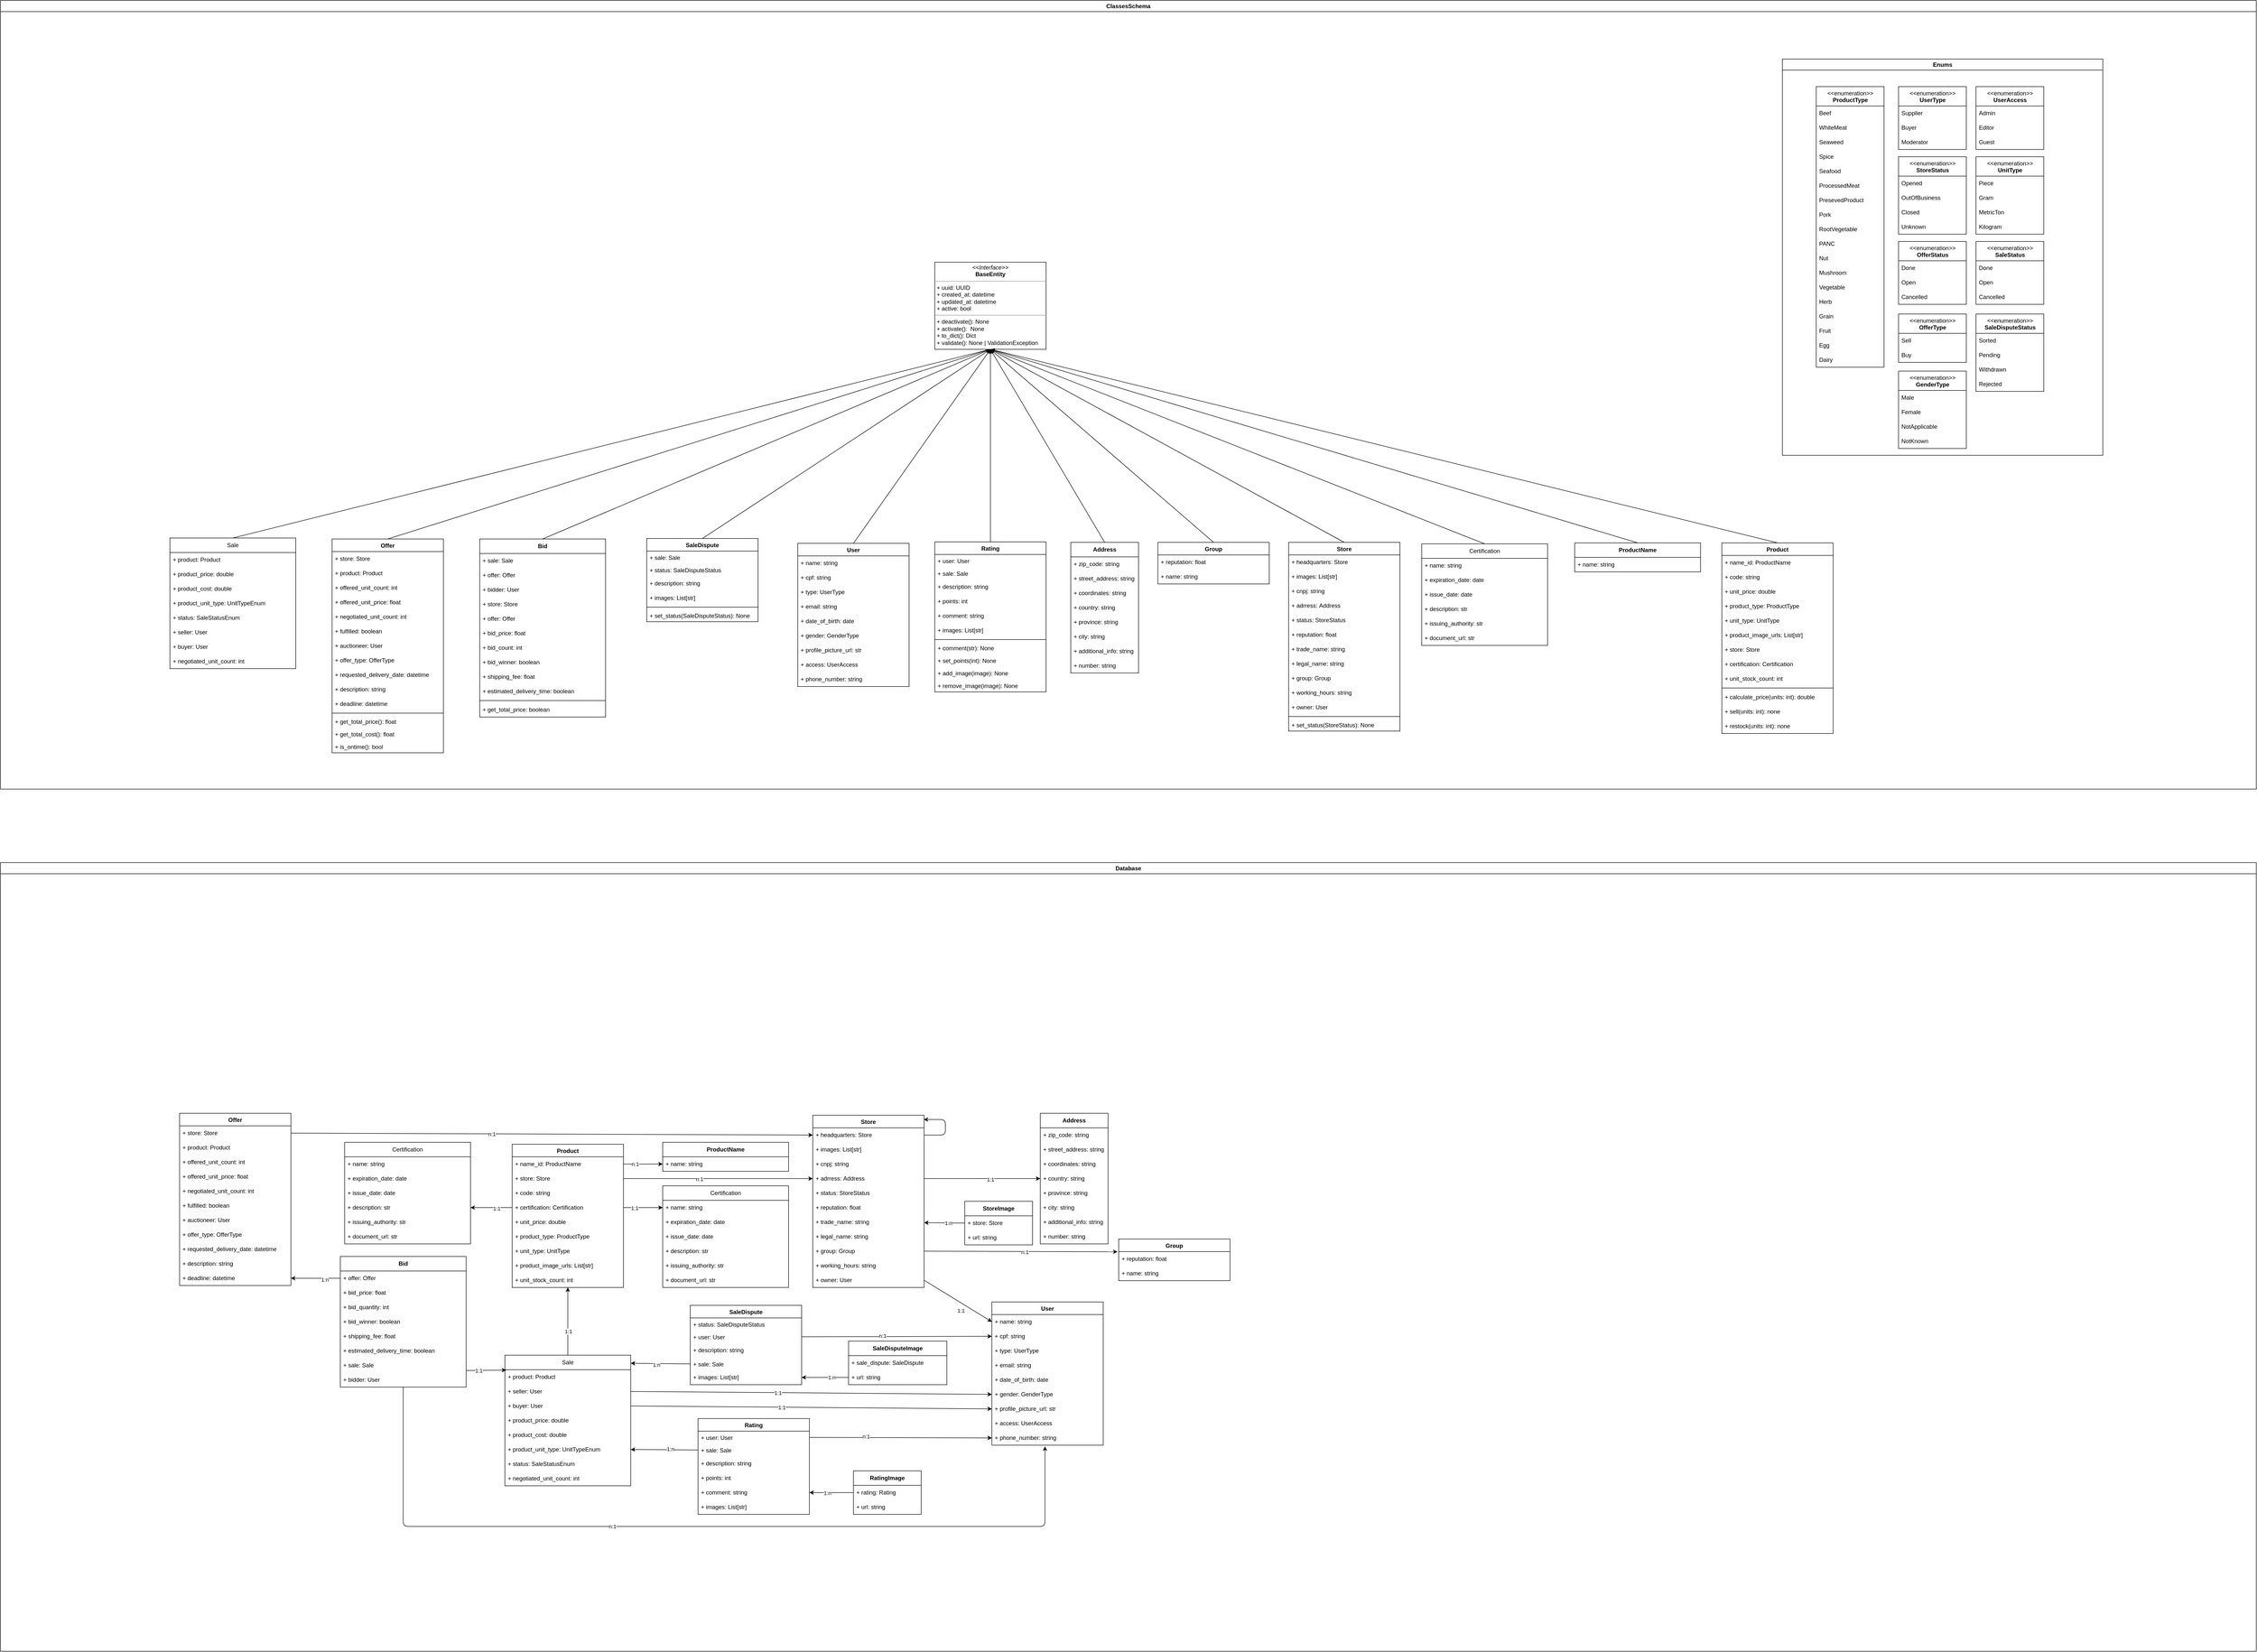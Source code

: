 <mxfile>
    <diagram id="O-HHleiyIl8pwxLoaR7Z" name="Page-1">
        <mxGraphModel dx="6389" dy="5906" grid="0" gridSize="10" guides="1" tooltips="1" connect="1" arrows="1" fold="1" page="0" pageScale="1" pageWidth="850" pageHeight="1100" math="0" shadow="0">
            <root>
                <mxCell id="0"/>
                <mxCell id="1" parent="0"/>
                <mxCell id="69" value="Certification" style="swimlane;fontStyle=0;childLayout=stackLayout;horizontal=1;startSize=30;horizontalStack=0;resizeParent=1;resizeParentMax=0;resizeLast=0;collapsible=1;marginBottom=0;whiteSpace=wrap;html=1;" parent="1" vertex="1">
                    <mxGeometry x="1237" y="-2941" width="260" height="210" as="geometry"/>
                </mxCell>
                <mxCell id="70" value="+ name: string" style="text;strokeColor=none;fillColor=none;align=left;verticalAlign=middle;spacingLeft=4;spacingRight=4;overflow=hidden;points=[[0,0.5],[1,0.5]];portConstraint=eastwest;rotatable=0;whiteSpace=wrap;html=1;" parent="69" vertex="1">
                    <mxGeometry y="30" width="260" height="30" as="geometry"/>
                </mxCell>
                <mxCell id="71" value="+ expiration_date: date" style="text;strokeColor=none;fillColor=none;align=left;verticalAlign=middle;spacingLeft=4;spacingRight=4;overflow=hidden;points=[[0,0.5],[1,0.5]];portConstraint=eastwest;rotatable=0;whiteSpace=wrap;html=1;" parent="69" vertex="1">
                    <mxGeometry y="60" width="260" height="30" as="geometry"/>
                </mxCell>
                <mxCell id="72" value="+ issue_date: date" style="text;strokeColor=none;fillColor=none;align=left;verticalAlign=middle;spacingLeft=4;spacingRight=4;overflow=hidden;points=[[0,0.5],[1,0.5]];portConstraint=eastwest;rotatable=0;whiteSpace=wrap;html=1;" parent="69" vertex="1">
                    <mxGeometry y="90" width="260" height="30" as="geometry"/>
                </mxCell>
                <mxCell id="73" value="+ description: str" style="text;strokeColor=none;fillColor=none;align=left;verticalAlign=middle;spacingLeft=4;spacingRight=4;overflow=hidden;points=[[0,0.5],[1,0.5]];portConstraint=eastwest;rotatable=0;whiteSpace=wrap;html=1;" parent="69" vertex="1">
                    <mxGeometry y="120" width="260" height="30" as="geometry"/>
                </mxCell>
                <mxCell id="489" value="+ issuing_authority: str" style="text;strokeColor=none;fillColor=none;align=left;verticalAlign=middle;spacingLeft=4;spacingRight=4;overflow=hidden;points=[[0,0.5],[1,0.5]];portConstraint=eastwest;rotatable=0;whiteSpace=wrap;html=1;" parent="69" vertex="1">
                    <mxGeometry y="150" width="260" height="30" as="geometry"/>
                </mxCell>
                <mxCell id="74" value="+ document_url: str" style="text;strokeColor=none;fillColor=none;align=left;verticalAlign=middle;spacingLeft=4;spacingRight=4;overflow=hidden;points=[[0,0.5],[1,0.5]];portConstraint=eastwest;rotatable=0;whiteSpace=wrap;html=1;" parent="69" vertex="1">
                    <mxGeometry y="180" width="260" height="30" as="geometry"/>
                </mxCell>
                <mxCell id="438" style="edgeStyle=none;html=1;exitX=0.5;exitY=0;exitDx=0;exitDy=0;entryX=0.5;entryY=1;entryDx=0;entryDy=0;" parent="1" source="96" target="367" edge="1">
                    <mxGeometry relative="1" as="geometry"/>
                </mxCell>
                <mxCell id="96" value="Sale" style="swimlane;fontStyle=0;childLayout=stackLayout;horizontal=1;startSize=30;horizontalStack=0;resizeParent=1;resizeParentMax=0;resizeLast=0;collapsible=1;marginBottom=0;whiteSpace=wrap;html=1;" parent="1" vertex="1">
                    <mxGeometry x="-1349" y="-2953" width="260" height="270" as="geometry"/>
                </mxCell>
                <mxCell id="97" value="+ product: Product" style="text;strokeColor=none;fillColor=none;align=left;verticalAlign=middle;spacingLeft=4;spacingRight=4;overflow=hidden;points=[[0,0.5],[1,0.5]];portConstraint=eastwest;rotatable=0;whiteSpace=wrap;html=1;" parent="96" vertex="1">
                    <mxGeometry y="30" width="260" height="30" as="geometry"/>
                </mxCell>
                <mxCell id="435" value="+ product_price: double" style="text;strokeColor=none;fillColor=none;align=left;verticalAlign=middle;spacingLeft=4;spacingRight=4;overflow=hidden;points=[[0,0.5],[1,0.5]];portConstraint=eastwest;rotatable=0;whiteSpace=wrap;html=1;" parent="96" vertex="1">
                    <mxGeometry y="60" width="260" height="30" as="geometry"/>
                </mxCell>
                <mxCell id="99" value="+ product_cost: double" style="text;strokeColor=none;fillColor=none;align=left;verticalAlign=middle;spacingLeft=4;spacingRight=4;overflow=hidden;points=[[0,0.5],[1,0.5]];portConstraint=eastwest;rotatable=0;whiteSpace=wrap;html=1;" parent="96" vertex="1">
                    <mxGeometry y="90" width="260" height="30" as="geometry"/>
                </mxCell>
                <mxCell id="279" value="+ product_unit_type:&amp;nbsp;&lt;span style=&quot;text-align: center;&quot;&gt;UnitTypeEnum&lt;/span&gt;" style="text;strokeColor=none;fillColor=none;align=left;verticalAlign=middle;spacingLeft=4;spacingRight=4;overflow=hidden;points=[[0,0.5],[1,0.5]];portConstraint=eastwest;rotatable=0;whiteSpace=wrap;html=1;" parent="96" vertex="1">
                    <mxGeometry y="120" width="260" height="30" as="geometry"/>
                </mxCell>
                <mxCell id="120" value="+ status: SaleStatusEnum" style="text;strokeColor=none;fillColor=none;align=left;verticalAlign=middle;spacingLeft=4;spacingRight=4;overflow=hidden;points=[[0,0.5],[1,0.5]];portConstraint=eastwest;rotatable=0;whiteSpace=wrap;html=1;" parent="96" vertex="1">
                    <mxGeometry y="150" width="260" height="30" as="geometry"/>
                </mxCell>
                <mxCell id="95" value="+ seller: User" style="text;strokeColor=none;fillColor=none;align=left;verticalAlign=middle;spacingLeft=4;spacingRight=4;overflow=hidden;points=[[0,0.5],[1,0.5]];portConstraint=eastwest;rotatable=0;whiteSpace=wrap;html=1;" parent="96" vertex="1">
                    <mxGeometry y="180" width="260" height="30" as="geometry"/>
                </mxCell>
                <mxCell id="91" value="+ buyer: User" style="text;strokeColor=none;fillColor=none;align=left;verticalAlign=middle;spacingLeft=4;spacingRight=4;overflow=hidden;points=[[0,0.5],[1,0.5]];portConstraint=eastwest;rotatable=0;whiteSpace=wrap;html=1;" parent="96" vertex="1">
                    <mxGeometry y="210" width="260" height="30" as="geometry"/>
                </mxCell>
                <mxCell id="100" value="+ negotiated_unit_count: int" style="text;strokeColor=none;fillColor=none;align=left;verticalAlign=middle;spacingLeft=4;spacingRight=4;overflow=hidden;points=[[0,0.5],[1,0.5]];portConstraint=eastwest;rotatable=0;whiteSpace=wrap;html=1;" parent="96" vertex="1">
                    <mxGeometry y="240" width="260" height="30" as="geometry"/>
                </mxCell>
                <mxCell id="194" value="&lt;b&gt;Bid&lt;/b&gt;" style="swimlane;fontStyle=0;childLayout=stackLayout;horizontal=1;startSize=30;horizontalStack=0;resizeParent=1;resizeParentMax=0;resizeLast=0;collapsible=1;marginBottom=0;whiteSpace=wrap;html=1;" parent="1" vertex="1">
                    <mxGeometry x="-709" y="-2951" width="260" height="368" as="geometry"/>
                </mxCell>
                <mxCell id="433" value="+ sale: Sale" style="text;strokeColor=none;fillColor=none;align=left;verticalAlign=middle;spacingLeft=4;spacingRight=4;overflow=hidden;points=[[0,0.5],[1,0.5]];portConstraint=eastwest;rotatable=0;whiteSpace=wrap;html=1;" parent="194" vertex="1">
                    <mxGeometry y="30" width="260" height="30" as="geometry"/>
                </mxCell>
                <mxCell id="280" value="+ offer: Offer" style="text;strokeColor=none;fillColor=none;align=left;verticalAlign=middle;spacingLeft=4;spacingRight=4;overflow=hidden;points=[[0,0.5],[1,0.5]];portConstraint=eastwest;rotatable=0;whiteSpace=wrap;html=1;" parent="194" vertex="1">
                    <mxGeometry y="60" width="260" height="30" as="geometry"/>
                </mxCell>
                <mxCell id="195" value="+ bidder: User" style="text;strokeColor=none;fillColor=none;align=left;verticalAlign=middle;spacingLeft=4;spacingRight=4;overflow=hidden;points=[[0,0.5],[1,0.5]];portConstraint=eastwest;rotatable=0;whiteSpace=wrap;html=1;" parent="194" vertex="1">
                    <mxGeometry y="90" width="260" height="30" as="geometry"/>
                </mxCell>
                <mxCell id="285" value="+ store: Store&amp;nbsp;" style="text;strokeColor=none;fillColor=none;align=left;verticalAlign=middle;spacingLeft=4;spacingRight=4;overflow=hidden;points=[[0,0.5],[1,0.5]];portConstraint=eastwest;rotatable=0;whiteSpace=wrap;html=1;" parent="194" vertex="1">
                    <mxGeometry y="120" width="260" height="30" as="geometry"/>
                </mxCell>
                <mxCell id="246" value="+ offer: Offer" style="text;strokeColor=none;fillColor=none;align=left;verticalAlign=middle;spacingLeft=4;spacingRight=4;overflow=hidden;points=[[0,0.5],[1,0.5]];portConstraint=eastwest;rotatable=0;whiteSpace=wrap;html=1;" parent="194" vertex="1">
                    <mxGeometry y="150" width="260" height="30" as="geometry"/>
                </mxCell>
                <mxCell id="243" value="+ bid_price: float" style="text;strokeColor=none;fillColor=none;align=left;verticalAlign=middle;spacingLeft=4;spacingRight=4;overflow=hidden;points=[[0,0.5],[1,0.5]];portConstraint=eastwest;rotatable=0;whiteSpace=wrap;html=1;" parent="194" vertex="1">
                    <mxGeometry y="180" width="260" height="30" as="geometry"/>
                </mxCell>
                <mxCell id="245" value="+ bid_count: int" style="text;strokeColor=none;fillColor=none;align=left;verticalAlign=middle;spacingLeft=4;spacingRight=4;overflow=hidden;points=[[0,0.5],[1,0.5]];portConstraint=eastwest;rotatable=0;whiteSpace=wrap;html=1;" parent="194" vertex="1">
                    <mxGeometry y="210" width="260" height="30" as="geometry"/>
                </mxCell>
                <mxCell id="287" value="+ bid_winner: boolean" style="text;strokeColor=none;fillColor=none;align=left;verticalAlign=middle;spacingLeft=4;spacingRight=4;overflow=hidden;points=[[0,0.5],[1,0.5]];portConstraint=eastwest;rotatable=0;whiteSpace=wrap;html=1;" parent="194" vertex="1">
                    <mxGeometry y="240" width="260" height="30" as="geometry"/>
                </mxCell>
                <mxCell id="289" value="+ shipping_fee: float" style="text;strokeColor=none;fillColor=none;align=left;verticalAlign=middle;spacingLeft=4;spacingRight=4;overflow=hidden;points=[[0,0.5],[1,0.5]];portConstraint=eastwest;rotatable=0;whiteSpace=wrap;html=1;" parent="194" vertex="1">
                    <mxGeometry y="270" width="260" height="30" as="geometry"/>
                </mxCell>
                <mxCell id="244" value="+ estimated_delivery_time: boolean" style="text;strokeColor=none;fillColor=none;align=left;verticalAlign=middle;spacingLeft=4;spacingRight=4;overflow=hidden;points=[[0,0.5],[1,0.5]];portConstraint=eastwest;rotatable=0;whiteSpace=wrap;html=1;" parent="194" vertex="1">
                    <mxGeometry y="300" width="260" height="30" as="geometry"/>
                </mxCell>
                <mxCell id="429" value="" style="line;strokeWidth=1;fillColor=none;align=left;verticalAlign=middle;spacingTop=-1;spacingLeft=3;spacingRight=3;rotatable=0;labelPosition=right;points=[];portConstraint=eastwest;strokeColor=inherit;" parent="194" vertex="1">
                    <mxGeometry y="330" width="260" height="8" as="geometry"/>
                </mxCell>
                <mxCell id="434" value="+ get_total_price: boolean" style="text;strokeColor=none;fillColor=none;align=left;verticalAlign=middle;spacingLeft=4;spacingRight=4;overflow=hidden;points=[[0,0.5],[1,0.5]];portConstraint=eastwest;rotatable=0;whiteSpace=wrap;html=1;" parent="194" vertex="1">
                    <mxGeometry y="338" width="260" height="30" as="geometry"/>
                </mxCell>
                <mxCell id="229" value="&lt;b&gt;ProductName&lt;/b&gt;" style="swimlane;fontStyle=0;childLayout=stackLayout;horizontal=1;startSize=30;horizontalStack=0;resizeParent=1;resizeParentMax=0;resizeLast=0;collapsible=1;marginBottom=0;whiteSpace=wrap;html=1;" parent="1" vertex="1">
                    <mxGeometry x="1553" y="-2943" width="260" height="60" as="geometry"/>
                </mxCell>
                <mxCell id="230" value="+ name: string" style="text;strokeColor=none;fillColor=none;align=left;verticalAlign=middle;spacingLeft=4;spacingRight=4;overflow=hidden;points=[[0,0.5],[1,0.5]];portConstraint=eastwest;rotatable=0;whiteSpace=wrap;html=1;" parent="229" vertex="1">
                    <mxGeometry y="30" width="260" height="30" as="geometry"/>
                </mxCell>
                <mxCell id="368" value="SaleDispute" style="swimlane;fontStyle=1;align=center;verticalAlign=top;childLayout=stackLayout;horizontal=1;startSize=26;horizontalStack=0;resizeParent=1;resizeParentMax=0;resizeLast=0;collapsible=1;marginBottom=0;" parent="1" vertex="1">
                    <mxGeometry x="-364" y="-2952" width="230" height="172" as="geometry"/>
                </mxCell>
                <mxCell id="369" value="+ sale: Sale" style="text;strokeColor=none;fillColor=none;align=left;verticalAlign=top;spacingLeft=4;spacingRight=4;overflow=hidden;rotatable=0;points=[[0,0.5],[1,0.5]];portConstraint=eastwest;" parent="368" vertex="1">
                    <mxGeometry y="26" width="230" height="26" as="geometry"/>
                </mxCell>
                <mxCell id="372" value="+ status: SaleDisputeStatus" style="text;strokeColor=none;fillColor=none;align=left;verticalAlign=top;spacingLeft=4;spacingRight=4;overflow=hidden;rotatable=0;points=[[0,0.5],[1,0.5]];portConstraint=eastwest;" parent="368" vertex="1">
                    <mxGeometry y="52" width="230" height="26" as="geometry"/>
                </mxCell>
                <mxCell id="378" value="+ description: string" style="text;strokeColor=none;fillColor=none;align=left;verticalAlign=middle;spacingLeft=4;spacingRight=4;overflow=hidden;points=[[0,0.5],[1,0.5]];portConstraint=eastwest;rotatable=0;whiteSpace=wrap;html=1;" parent="368" vertex="1">
                    <mxGeometry y="78" width="230" height="30" as="geometry"/>
                </mxCell>
                <mxCell id="379" value="+ images: List[str]" style="text;strokeColor=none;fillColor=none;align=left;verticalAlign=middle;spacingLeft=4;spacingRight=4;overflow=hidden;points=[[0,0.5],[1,0.5]];portConstraint=eastwest;rotatable=0;whiteSpace=wrap;html=1;" parent="368" vertex="1">
                    <mxGeometry y="108" width="230" height="30" as="geometry"/>
                </mxCell>
                <mxCell id="370" value="" style="line;strokeWidth=1;fillColor=none;align=left;verticalAlign=middle;spacingTop=-1;spacingLeft=3;spacingRight=3;rotatable=0;labelPosition=right;points=[];portConstraint=eastwest;strokeColor=inherit;" parent="368" vertex="1">
                    <mxGeometry y="138" width="230" height="8" as="geometry"/>
                </mxCell>
                <mxCell id="371" value="+ set_status(SaleDisputeStatus): None" style="text;strokeColor=none;fillColor=none;align=left;verticalAlign=top;spacingLeft=4;spacingRight=4;overflow=hidden;rotatable=0;points=[[0,0.5],[1,0.5]];portConstraint=eastwest;" parent="368" vertex="1">
                    <mxGeometry y="146" width="230" height="26" as="geometry"/>
                </mxCell>
                <mxCell id="401" value="Rating" style="swimlane;fontStyle=1;align=center;verticalAlign=top;childLayout=stackLayout;horizontal=1;startSize=26;horizontalStack=0;resizeParent=1;resizeParentMax=0;resizeLast=0;collapsible=1;marginBottom=0;" parent="1" vertex="1">
                    <mxGeometry x="231" y="-2945" width="230" height="310" as="geometry"/>
                </mxCell>
                <mxCell id="402" value="+ user: User" style="text;strokeColor=none;fillColor=none;align=left;verticalAlign=top;spacingLeft=4;spacingRight=4;overflow=hidden;rotatable=0;points=[[0,0.5],[1,0.5]];portConstraint=eastwest;" parent="401" vertex="1">
                    <mxGeometry y="26" width="230" height="26" as="geometry"/>
                </mxCell>
                <mxCell id="403" value="+ sale: Sale" style="text;strokeColor=none;fillColor=none;align=left;verticalAlign=top;spacingLeft=4;spacingRight=4;overflow=hidden;rotatable=0;points=[[0,0.5],[1,0.5]];portConstraint=eastwest;" parent="401" vertex="1">
                    <mxGeometry y="52" width="230" height="26" as="geometry"/>
                </mxCell>
                <mxCell id="404" value="+ description: string" style="text;strokeColor=none;fillColor=none;align=left;verticalAlign=middle;spacingLeft=4;spacingRight=4;overflow=hidden;points=[[0,0.5],[1,0.5]];portConstraint=eastwest;rotatable=0;whiteSpace=wrap;html=1;" parent="401" vertex="1">
                    <mxGeometry y="78" width="230" height="30" as="geometry"/>
                </mxCell>
                <mxCell id="409" value="+ points: int" style="text;strokeColor=none;fillColor=none;align=left;verticalAlign=middle;spacingLeft=4;spacingRight=4;overflow=hidden;points=[[0,0.5],[1,0.5]];portConstraint=eastwest;rotatable=0;whiteSpace=wrap;html=1;" parent="401" vertex="1">
                    <mxGeometry y="108" width="230" height="30" as="geometry"/>
                </mxCell>
                <mxCell id="116" value="+ comment: string" style="text;strokeColor=none;fillColor=none;align=left;verticalAlign=middle;spacingLeft=4;spacingRight=4;overflow=hidden;points=[[0,0.5],[1,0.5]];portConstraint=eastwest;rotatable=0;whiteSpace=wrap;html=1;" parent="401" vertex="1">
                    <mxGeometry y="138" width="230" height="30" as="geometry"/>
                </mxCell>
                <mxCell id="408" value="+ images: List[str]" style="text;strokeColor=none;fillColor=none;align=left;verticalAlign=middle;spacingLeft=4;spacingRight=4;overflow=hidden;points=[[0,0.5],[1,0.5]];portConstraint=eastwest;rotatable=0;whiteSpace=wrap;html=1;" parent="401" vertex="1">
                    <mxGeometry y="168" width="230" height="30" as="geometry"/>
                </mxCell>
                <mxCell id="406" value="" style="line;strokeWidth=1;fillColor=none;align=left;verticalAlign=middle;spacingTop=-1;spacingLeft=3;spacingRight=3;rotatable=0;labelPosition=right;points=[];portConstraint=eastwest;strokeColor=inherit;" parent="401" vertex="1">
                    <mxGeometry y="198" width="230" height="8" as="geometry"/>
                </mxCell>
                <mxCell id="410" value="+ comment(str): None" style="text;strokeColor=none;fillColor=none;align=left;verticalAlign=top;spacingLeft=4;spacingRight=4;overflow=hidden;rotatable=0;points=[[0,0.5],[1,0.5]];portConstraint=eastwest;" parent="401" vertex="1">
                    <mxGeometry y="206" width="230" height="26" as="geometry"/>
                </mxCell>
                <mxCell id="407" value="+ set_points(int): None" style="text;strokeColor=none;fillColor=none;align=left;verticalAlign=top;spacingLeft=4;spacingRight=4;overflow=hidden;rotatable=0;points=[[0,0.5],[1,0.5]];portConstraint=eastwest;" parent="401" vertex="1">
                    <mxGeometry y="232" width="230" height="26" as="geometry"/>
                </mxCell>
                <mxCell id="412" value="+ add_image(image): None" style="text;strokeColor=none;fillColor=none;align=left;verticalAlign=top;spacingLeft=4;spacingRight=4;overflow=hidden;rotatable=0;points=[[0,0.5],[1,0.5]];portConstraint=eastwest;" parent="401" vertex="1">
                    <mxGeometry y="258" width="230" height="26" as="geometry"/>
                </mxCell>
                <mxCell id="411" value="+ remove_image(image): None" style="text;strokeColor=none;fillColor=none;align=left;verticalAlign=top;spacingLeft=4;spacingRight=4;overflow=hidden;rotatable=0;points=[[0,0.5],[1,0.5]];portConstraint=eastwest;" parent="401" vertex="1">
                    <mxGeometry y="284" width="230" height="26" as="geometry"/>
                </mxCell>
                <mxCell id="414" value="User" style="swimlane;fontStyle=1;align=center;verticalAlign=top;childLayout=stackLayout;horizontal=1;startSize=26;horizontalStack=0;resizeParent=1;resizeParentMax=0;resizeLast=0;collapsible=1;marginBottom=0;" parent="1" vertex="1">
                    <mxGeometry x="-52" y="-2942" width="230" height="296" as="geometry"/>
                </mxCell>
                <mxCell id="10" value="+ name: string" style="text;strokeColor=none;fillColor=none;align=left;verticalAlign=middle;spacingLeft=4;spacingRight=4;overflow=hidden;points=[[0,0.5],[1,0.5]];portConstraint=eastwest;rotatable=0;whiteSpace=wrap;html=1;" parent="414" vertex="1">
                    <mxGeometry y="26" width="230" height="30" as="geometry"/>
                </mxCell>
                <mxCell id="28" value="+ cpf: string" style="text;strokeColor=none;fillColor=none;align=left;verticalAlign=middle;spacingLeft=4;spacingRight=4;overflow=hidden;points=[[0,0.5],[1,0.5]];portConstraint=eastwest;rotatable=0;whiteSpace=wrap;html=1;" parent="414" vertex="1">
                    <mxGeometry y="56" width="230" height="30" as="geometry"/>
                </mxCell>
                <mxCell id="27" value="+ type: UserType" style="text;strokeColor=none;fillColor=none;align=left;verticalAlign=middle;spacingLeft=4;spacingRight=4;overflow=hidden;points=[[0,0.5],[1,0.5]];portConstraint=eastwest;rotatable=0;whiteSpace=wrap;html=1;" parent="414" vertex="1">
                    <mxGeometry y="86" width="230" height="30" as="geometry"/>
                </mxCell>
                <mxCell id="11" value="+ email: string" style="text;strokeColor=none;fillColor=none;align=left;verticalAlign=middle;spacingLeft=4;spacingRight=4;overflow=hidden;points=[[0,0.5],[1,0.5]];portConstraint=eastwest;rotatable=0;whiteSpace=wrap;html=1;" parent="414" vertex="1">
                    <mxGeometry y="116" width="230" height="30" as="geometry"/>
                </mxCell>
                <mxCell id="491" value="+ date_of_birth: date" style="text;strokeColor=none;fillColor=none;align=left;verticalAlign=middle;spacingLeft=4;spacingRight=4;overflow=hidden;points=[[0,0.5],[1,0.5]];portConstraint=eastwest;rotatable=0;whiteSpace=wrap;html=1;" parent="414" vertex="1">
                    <mxGeometry y="146" width="230" height="30" as="geometry"/>
                </mxCell>
                <mxCell id="610" value="+ gender: GenderType" style="text;strokeColor=none;fillColor=none;align=left;verticalAlign=middle;spacingLeft=4;spacingRight=4;overflow=hidden;points=[[0,0.5],[1,0.5]];portConstraint=eastwest;rotatable=0;whiteSpace=wrap;html=1;" parent="414" vertex="1">
                    <mxGeometry y="176" width="230" height="30" as="geometry"/>
                </mxCell>
                <mxCell id="611" value="+ profile_picture_url: str" style="text;strokeColor=none;fillColor=none;align=left;verticalAlign=middle;spacingLeft=4;spacingRight=4;overflow=hidden;points=[[0,0.5],[1,0.5]];portConstraint=eastwest;rotatable=0;whiteSpace=wrap;html=1;" parent="414" vertex="1">
                    <mxGeometry y="206" width="230" height="30" as="geometry"/>
                </mxCell>
                <mxCell id="612" value="+ access: UserAccess" style="text;strokeColor=none;fillColor=none;align=left;verticalAlign=middle;spacingLeft=4;spacingRight=4;overflow=hidden;points=[[0,0.5],[1,0.5]];portConstraint=eastwest;rotatable=0;whiteSpace=wrap;html=1;" parent="414" vertex="1">
                    <mxGeometry y="236" width="230" height="30" as="geometry"/>
                </mxCell>
                <mxCell id="487" value="+ phone_number: string" style="text;strokeColor=none;fillColor=none;align=left;verticalAlign=middle;spacingLeft=4;spacingRight=4;overflow=hidden;points=[[0,0.5],[1,0.5]];portConstraint=eastwest;rotatable=0;whiteSpace=wrap;html=1;" parent="414" vertex="1">
                    <mxGeometry y="266" width="230" height="30" as="geometry"/>
                </mxCell>
                <mxCell id="421" value="Offer" style="swimlane;fontStyle=1;align=center;verticalAlign=top;childLayout=stackLayout;horizontal=1;startSize=26;horizontalStack=0;resizeParent=1;resizeParentMax=0;resizeLast=0;collapsible=1;marginBottom=0;" parent="1" vertex="1">
                    <mxGeometry x="-1014" y="-2951" width="230" height="442" as="geometry"/>
                </mxCell>
                <mxCell id="264" value="+ store: Store" style="text;strokeColor=none;fillColor=none;align=left;verticalAlign=middle;spacingLeft=4;spacingRight=4;overflow=hidden;points=[[0,0.5],[1,0.5]];portConstraint=eastwest;rotatable=0;whiteSpace=wrap;html=1;" parent="421" vertex="1">
                    <mxGeometry y="26" width="230" height="30" as="geometry"/>
                </mxCell>
                <mxCell id="242" value="+ product: Product" style="text;strokeColor=none;fillColor=none;align=left;verticalAlign=middle;spacingLeft=4;spacingRight=4;overflow=hidden;points=[[0,0.5],[1,0.5]];portConstraint=eastwest;rotatable=0;whiteSpace=wrap;html=1;" parent="421" vertex="1">
                    <mxGeometry y="56" width="230" height="30" as="geometry"/>
                </mxCell>
                <mxCell id="263" value="+ offered_unit_count: int" style="text;strokeColor=none;fillColor=none;align=left;verticalAlign=middle;spacingLeft=4;spacingRight=4;overflow=hidden;points=[[0,0.5],[1,0.5]];portConstraint=eastwest;rotatable=0;whiteSpace=wrap;html=1;" parent="421" vertex="1">
                    <mxGeometry y="86" width="230" height="30" as="geometry"/>
                </mxCell>
                <mxCell id="259" value="+ offered_unit_price: float" style="text;strokeColor=none;fillColor=none;align=left;verticalAlign=middle;spacingLeft=4;spacingRight=4;overflow=hidden;points=[[0,0.5],[1,0.5]];portConstraint=eastwest;rotatable=0;whiteSpace=wrap;html=1;" parent="421" vertex="1">
                    <mxGeometry y="116" width="230" height="30" as="geometry"/>
                </mxCell>
                <mxCell id="278" value="+ negotiated_unit_count: int" style="text;strokeColor=none;fillColor=none;align=left;verticalAlign=middle;spacingLeft=4;spacingRight=4;overflow=hidden;points=[[0,0.5],[1,0.5]];portConstraint=eastwest;rotatable=0;whiteSpace=wrap;html=1;" parent="421" vertex="1">
                    <mxGeometry y="146" width="230" height="30" as="geometry"/>
                </mxCell>
                <mxCell id="269" value="+ fulfilled: boolean" style="text;strokeColor=none;fillColor=none;align=left;verticalAlign=middle;spacingLeft=4;spacingRight=4;overflow=hidden;points=[[0,0.5],[1,0.5]];portConstraint=eastwest;rotatable=0;whiteSpace=wrap;html=1;" parent="421" vertex="1">
                    <mxGeometry y="176" width="230" height="30" as="geometry"/>
                </mxCell>
                <mxCell id="277" value="+ auctioneer: User" style="text;strokeColor=none;fillColor=none;align=left;verticalAlign=middle;spacingLeft=4;spacingRight=4;overflow=hidden;points=[[0,0.5],[1,0.5]];portConstraint=eastwest;rotatable=0;whiteSpace=wrap;html=1;" parent="421" vertex="1">
                    <mxGeometry y="206" width="230" height="30" as="geometry"/>
                </mxCell>
                <mxCell id="193" value="+ offer_type: OfferType" style="text;strokeColor=none;fillColor=none;align=left;verticalAlign=middle;spacingLeft=4;spacingRight=4;overflow=hidden;points=[[0,0.5],[1,0.5]];portConstraint=eastwest;rotatable=0;whiteSpace=wrap;html=1;" parent="421" vertex="1">
                    <mxGeometry y="236" width="230" height="30" as="geometry"/>
                </mxCell>
                <mxCell id="288" value="+ requested_delivery_date: datetime" style="text;strokeColor=none;fillColor=none;align=left;verticalAlign=middle;spacingLeft=4;spacingRight=4;overflow=hidden;points=[[0,0.5],[1,0.5]];portConstraint=eastwest;rotatable=0;whiteSpace=wrap;html=1;" parent="421" vertex="1">
                    <mxGeometry y="266" width="230" height="30" as="geometry"/>
                </mxCell>
                <mxCell id="290" value="+ description: string" style="text;strokeColor=none;fillColor=none;align=left;verticalAlign=middle;spacingLeft=4;spacingRight=4;overflow=hidden;points=[[0,0.5],[1,0.5]];portConstraint=eastwest;rotatable=0;whiteSpace=wrap;html=1;" parent="421" vertex="1">
                    <mxGeometry y="296" width="230" height="30" as="geometry"/>
                </mxCell>
                <mxCell id="286" value="+ deadline: datetime" style="text;strokeColor=none;fillColor=none;align=left;verticalAlign=middle;spacingLeft=4;spacingRight=4;overflow=hidden;points=[[0,0.5],[1,0.5]];portConstraint=eastwest;rotatable=0;whiteSpace=wrap;html=1;" parent="421" vertex="1">
                    <mxGeometry y="326" width="230" height="30" as="geometry"/>
                </mxCell>
                <mxCell id="426" value="" style="line;strokeWidth=1;fillColor=none;align=left;verticalAlign=middle;spacingTop=-1;spacingLeft=3;spacingRight=3;rotatable=0;labelPosition=right;points=[];portConstraint=eastwest;strokeColor=inherit;" parent="421" vertex="1">
                    <mxGeometry y="356" width="230" height="8" as="geometry"/>
                </mxCell>
                <mxCell id="427" value="+ get_total_price(): float" style="text;strokeColor=none;fillColor=none;align=left;verticalAlign=top;spacingLeft=4;spacingRight=4;overflow=hidden;rotatable=0;points=[[0,0.5],[1,0.5]];portConstraint=eastwest;" parent="421" vertex="1">
                    <mxGeometry y="364" width="230" height="26" as="geometry"/>
                </mxCell>
                <mxCell id="430" value="+ get_total_cost(): float" style="text;strokeColor=none;fillColor=none;align=left;verticalAlign=top;spacingLeft=4;spacingRight=4;overflow=hidden;rotatable=0;points=[[0,0.5],[1,0.5]];portConstraint=eastwest;" parent="421" vertex="1">
                    <mxGeometry y="390" width="230" height="26" as="geometry"/>
                </mxCell>
                <mxCell id="428" value="+ is_ontime(): bool" style="text;strokeColor=none;fillColor=none;align=left;verticalAlign=top;spacingLeft=4;spacingRight=4;overflow=hidden;rotatable=0;points=[[0,0.5],[1,0.5]];portConstraint=eastwest;" parent="421" vertex="1">
                    <mxGeometry y="416" width="230" height="26" as="geometry"/>
                </mxCell>
                <mxCell id="439" style="edgeStyle=none;html=1;exitX=0.5;exitY=0;exitDx=0;exitDy=0;entryX=0.5;entryY=1;entryDx=0;entryDy=0;" parent="1" source="421" target="367" edge="1">
                    <mxGeometry relative="1" as="geometry">
                        <mxPoint x="-1061" y="-2864" as="sourcePoint"/>
                        <mxPoint x="234" y="-3149" as="targetPoint"/>
                    </mxGeometry>
                </mxCell>
                <mxCell id="441" style="edgeStyle=none;html=1;exitX=0.5;exitY=0;exitDx=0;exitDy=0;entryX=0.5;entryY=1;entryDx=0;entryDy=0;" parent="1" source="194" target="367" edge="1">
                    <mxGeometry relative="1" as="geometry">
                        <mxPoint x="-713" y="-2937" as="sourcePoint"/>
                        <mxPoint x="262" y="-3224" as="targetPoint"/>
                    </mxGeometry>
                </mxCell>
                <mxCell id="442" style="edgeStyle=none;html=1;entryX=0.5;entryY=1;entryDx=0;entryDy=0;exitX=0.5;exitY=0;exitDx=0;exitDy=0;" parent="1" source="368" target="367" edge="1">
                    <mxGeometry relative="1" as="geometry">
                        <mxPoint x="-192" y="-3012" as="sourcePoint"/>
                        <mxPoint x="716" y="-3238" as="targetPoint"/>
                    </mxGeometry>
                </mxCell>
                <mxCell id="444" style="edgeStyle=none;html=1;exitX=0.5;exitY=0;exitDx=0;exitDy=0;entryX=0.5;entryY=1;entryDx=0;entryDy=0;" parent="1" source="414" target="367" edge="1">
                    <mxGeometry relative="1" as="geometry">
                        <mxPoint x="-869" y="-2921" as="sourcePoint"/>
                        <mxPoint x="106" y="-3208" as="targetPoint"/>
                    </mxGeometry>
                </mxCell>
                <mxCell id="445" style="edgeStyle=none;html=1;exitX=0.5;exitY=0;exitDx=0;exitDy=0;entryX=0.5;entryY=1;entryDx=0;entryDy=0;" parent="1" source="401" target="367" edge="1">
                    <mxGeometry relative="1" as="geometry">
                        <mxPoint x="416" y="-3136" as="sourcePoint"/>
                        <mxPoint x="1391" y="-3423" as="targetPoint"/>
                    </mxGeometry>
                </mxCell>
                <mxCell id="449" style="edgeStyle=none;html=1;exitX=0.5;exitY=0;exitDx=0;exitDy=0;entryX=0.5;entryY=1;entryDx=0;entryDy=0;" parent="1" source="69" target="367" edge="1">
                    <mxGeometry relative="1" as="geometry">
                        <mxPoint x="701" y="-3251" as="sourcePoint"/>
                        <mxPoint x="1676" y="-3538" as="targetPoint"/>
                    </mxGeometry>
                </mxCell>
                <mxCell id="450" style="edgeStyle=none;html=1;entryX=0.5;entryY=1;entryDx=0;entryDy=0;exitX=0.5;exitY=0;exitDx=0;exitDy=0;" parent="1" source="229" target="367" edge="1">
                    <mxGeometry relative="1" as="geometry">
                        <mxPoint x="2038" y="-3071" as="sourcePoint"/>
                        <mxPoint x="2094" y="-3437" as="targetPoint"/>
                    </mxGeometry>
                </mxCell>
                <mxCell id="453" value="ClassesSchema" style="swimlane;whiteSpace=wrap;html=1;" parent="1" vertex="1">
                    <mxGeometry x="-1699" y="-4064" width="4660" height="1630" as="geometry"/>
                </mxCell>
                <mxCell id="454" value="Enums" style="swimlane;whiteSpace=wrap;html=1;" parent="453" vertex="1">
                    <mxGeometry x="3681" y="121" width="662" height="819" as="geometry"/>
                </mxCell>
                <mxCell id="291" value="&amp;lt;&amp;lt;enumeration&amp;gt;&amp;gt;&lt;br&gt;&lt;b&gt;UserType&lt;/b&gt;" style="swimlane;fontStyle=0;align=center;verticalAlign=top;childLayout=stackLayout;horizontal=1;startSize=40;horizontalStack=0;resizeParent=1;resizeParentMax=0;resizeLast=0;collapsible=0;marginBottom=0;html=1;" parent="454" vertex="1">
                    <mxGeometry x="240" y="57" width="140" height="130" as="geometry"/>
                </mxCell>
                <mxCell id="31" value="Supplier" style="text;strokeColor=none;fillColor=none;align=left;verticalAlign=middle;spacingLeft=4;spacingRight=4;overflow=hidden;points=[[0,0.5],[1,0.5]];portConstraint=eastwest;rotatable=0;whiteSpace=wrap;html=1;" parent="291" vertex="1">
                    <mxGeometry y="40" width="140" height="30" as="geometry"/>
                </mxCell>
                <mxCell id="32" value="Buyer" style="text;strokeColor=none;fillColor=none;align=left;verticalAlign=middle;spacingLeft=4;spacingRight=4;overflow=hidden;points=[[0,0.5],[1,0.5]];portConstraint=eastwest;rotatable=0;whiteSpace=wrap;html=1;" parent="291" vertex="1">
                    <mxGeometry y="70" width="140" height="30" as="geometry"/>
                </mxCell>
                <mxCell id="180" value="Moderator" style="text;strokeColor=none;fillColor=none;align=left;verticalAlign=middle;spacingLeft=4;spacingRight=4;overflow=hidden;points=[[0,0.5],[1,0.5]];portConstraint=eastwest;rotatable=0;whiteSpace=wrap;html=1;" parent="291" vertex="1">
                    <mxGeometry y="100" width="140" height="30" as="geometry"/>
                </mxCell>
                <mxCell id="295" value="&amp;lt;&amp;lt;enumeration&amp;gt;&amp;gt;&lt;br&gt;&lt;b&gt;SaleStatus&lt;/b&gt;" style="swimlane;fontStyle=0;align=center;verticalAlign=top;childLayout=stackLayout;horizontal=1;startSize=40;horizontalStack=0;resizeParent=1;resizeParentMax=0;resizeLast=0;collapsible=0;marginBottom=0;html=1;" parent="454" vertex="1">
                    <mxGeometry x="400" y="377" width="140" height="130" as="geometry"/>
                </mxCell>
                <mxCell id="122" value="Done" style="text;strokeColor=none;fillColor=none;align=left;verticalAlign=middle;spacingLeft=4;spacingRight=4;overflow=hidden;points=[[0,0.5],[1,0.5]];portConstraint=eastwest;rotatable=0;whiteSpace=wrap;html=1;" parent="295" vertex="1">
                    <mxGeometry y="40" width="140" height="30" as="geometry"/>
                </mxCell>
                <mxCell id="125" value="Open" style="text;strokeColor=none;fillColor=none;align=left;verticalAlign=middle;spacingLeft=4;spacingRight=4;overflow=hidden;points=[[0,0.5],[1,0.5]];portConstraint=eastwest;rotatable=0;whiteSpace=wrap;html=1;" parent="295" vertex="1">
                    <mxGeometry y="70" width="140" height="30" as="geometry"/>
                </mxCell>
                <mxCell id="123" value="Cancelled" style="text;strokeColor=none;fillColor=none;align=left;verticalAlign=middle;spacingLeft=4;spacingRight=4;overflow=hidden;points=[[0,0.5],[1,0.5]];portConstraint=eastwest;rotatable=0;whiteSpace=wrap;html=1;" parent="295" vertex="1">
                    <mxGeometry y="100" width="140" height="30" as="geometry"/>
                </mxCell>
                <mxCell id="299" value="&amp;lt;&amp;lt;enumeration&amp;gt;&amp;gt;&lt;br&gt;&lt;b&gt;UnitType&lt;/b&gt;" style="swimlane;fontStyle=0;align=center;verticalAlign=top;childLayout=stackLayout;horizontal=1;startSize=40;horizontalStack=0;resizeParent=1;resizeParentMax=0;resizeLast=0;collapsible=0;marginBottom=0;html=1;" parent="454" vertex="1">
                    <mxGeometry x="400" y="202" width="140" height="160" as="geometry"/>
                </mxCell>
                <mxCell id="306" value="Piece" style="text;strokeColor=none;fillColor=none;align=left;verticalAlign=middle;spacingLeft=4;spacingRight=4;overflow=hidden;points=[[0,0.5],[1,0.5]];portConstraint=eastwest;rotatable=0;whiteSpace=wrap;html=1;" parent="299" vertex="1">
                    <mxGeometry y="40" width="140" height="30" as="geometry"/>
                </mxCell>
                <mxCell id="305" value="Gram" style="text;strokeColor=none;fillColor=none;align=left;verticalAlign=middle;spacingLeft=4;spacingRight=4;overflow=hidden;points=[[0,0.5],[1,0.5]];portConstraint=eastwest;rotatable=0;whiteSpace=wrap;html=1;" parent="299" vertex="1">
                    <mxGeometry y="70" width="140" height="30" as="geometry"/>
                </mxCell>
                <mxCell id="303" value="MetricTon" style="text;strokeColor=none;fillColor=none;align=left;verticalAlign=middle;spacingLeft=4;spacingRight=4;overflow=hidden;points=[[0,0.5],[1,0.5]];portConstraint=eastwest;rotatable=0;whiteSpace=wrap;html=1;" parent="299" vertex="1">
                    <mxGeometry y="100" width="140" height="30" as="geometry"/>
                </mxCell>
                <mxCell id="304" value="Kilogram" style="text;strokeColor=none;fillColor=none;align=left;verticalAlign=middle;spacingLeft=4;spacingRight=4;overflow=hidden;points=[[0,0.5],[1,0.5]];portConstraint=eastwest;rotatable=0;whiteSpace=wrap;html=1;" parent="299" vertex="1">
                    <mxGeometry y="130" width="140" height="30" as="geometry"/>
                </mxCell>
                <mxCell id="307" value="&amp;lt;&amp;lt;enumeration&amp;gt;&amp;gt;&lt;br&gt;&lt;span style=&quot;&quot;&gt;&lt;b&gt;ProductType&lt;/b&gt;&lt;br&gt;&lt;/span&gt;" style="swimlane;fontStyle=0;align=center;verticalAlign=top;childLayout=stackLayout;horizontal=1;startSize=40;horizontalStack=0;resizeParent=1;resizeParentMax=0;resizeLast=0;collapsible=0;marginBottom=0;html=1;" parent="454" vertex="1">
                    <mxGeometry x="70" y="57" width="140" height="580" as="geometry"/>
                </mxCell>
                <mxCell id="330" value="Beef" style="text;strokeColor=none;fillColor=none;align=left;verticalAlign=middle;spacingLeft=4;spacingRight=4;overflow=hidden;points=[[0,0.5],[1,0.5]];portConstraint=eastwest;rotatable=0;whiteSpace=wrap;html=1;" parent="307" vertex="1">
                    <mxGeometry y="40" width="140" height="30" as="geometry"/>
                </mxCell>
                <mxCell id="347" value="WhiteMeat" style="text;strokeColor=none;fillColor=none;align=left;verticalAlign=middle;spacingLeft=4;spacingRight=4;overflow=hidden;points=[[0,0.5],[1,0.5]];portConstraint=eastwest;rotatable=0;whiteSpace=wrap;html=1;" parent="307" vertex="1">
                    <mxGeometry y="70" width="140" height="30" as="geometry"/>
                </mxCell>
                <mxCell id="346" value="Seaweed" style="text;strokeColor=none;fillColor=none;align=left;verticalAlign=middle;spacingLeft=4;spacingRight=4;overflow=hidden;points=[[0,0.5],[1,0.5]];portConstraint=eastwest;rotatable=0;whiteSpace=wrap;html=1;" parent="307" vertex="1">
                    <mxGeometry y="100" width="140" height="30" as="geometry"/>
                </mxCell>
                <mxCell id="345" value="Spice" style="text;strokeColor=none;fillColor=none;align=left;verticalAlign=middle;spacingLeft=4;spacingRight=4;overflow=hidden;points=[[0,0.5],[1,0.5]];portConstraint=eastwest;rotatable=0;whiteSpace=wrap;html=1;" parent="307" vertex="1">
                    <mxGeometry y="130" width="140" height="30" as="geometry"/>
                </mxCell>
                <mxCell id="344" value="Seafood" style="text;strokeColor=none;fillColor=none;align=left;verticalAlign=middle;spacingLeft=4;spacingRight=4;overflow=hidden;points=[[0,0.5],[1,0.5]];portConstraint=eastwest;rotatable=0;whiteSpace=wrap;html=1;" parent="307" vertex="1">
                    <mxGeometry y="160" width="140" height="30" as="geometry"/>
                </mxCell>
                <mxCell id="343" value="ProcessedMeat" style="text;strokeColor=none;fillColor=none;align=left;verticalAlign=middle;spacingLeft=4;spacingRight=4;overflow=hidden;points=[[0,0.5],[1,0.5]];portConstraint=eastwest;rotatable=0;whiteSpace=wrap;html=1;" parent="307" vertex="1">
                    <mxGeometry y="190" width="140" height="30" as="geometry"/>
                </mxCell>
                <mxCell id="342" value="PresevedProduct" style="text;strokeColor=none;fillColor=none;align=left;verticalAlign=middle;spacingLeft=4;spacingRight=4;overflow=hidden;points=[[0,0.5],[1,0.5]];portConstraint=eastwest;rotatable=0;whiteSpace=wrap;html=1;" parent="307" vertex="1">
                    <mxGeometry y="220" width="140" height="30" as="geometry"/>
                </mxCell>
                <mxCell id="341" value="Pork" style="text;strokeColor=none;fillColor=none;align=left;verticalAlign=middle;spacingLeft=4;spacingRight=4;overflow=hidden;points=[[0,0.5],[1,0.5]];portConstraint=eastwest;rotatable=0;whiteSpace=wrap;html=1;" parent="307" vertex="1">
                    <mxGeometry y="250" width="140" height="30" as="geometry"/>
                </mxCell>
                <mxCell id="340" value="RootVegetable" style="text;strokeColor=none;fillColor=none;align=left;verticalAlign=middle;spacingLeft=4;spacingRight=4;overflow=hidden;points=[[0,0.5],[1,0.5]];portConstraint=eastwest;rotatable=0;whiteSpace=wrap;html=1;" parent="307" vertex="1">
                    <mxGeometry y="280" width="140" height="30" as="geometry"/>
                </mxCell>
                <mxCell id="339" value="PANC" style="text;strokeColor=none;fillColor=none;align=left;verticalAlign=middle;spacingLeft=4;spacingRight=4;overflow=hidden;points=[[0,0.5],[1,0.5]];portConstraint=eastwest;rotatable=0;whiteSpace=wrap;html=1;" parent="307" vertex="1">
                    <mxGeometry y="310" width="140" height="30" as="geometry"/>
                </mxCell>
                <mxCell id="338" value="Nut" style="text;strokeColor=none;fillColor=none;align=left;verticalAlign=middle;spacingLeft=4;spacingRight=4;overflow=hidden;points=[[0,0.5],[1,0.5]];portConstraint=eastwest;rotatable=0;whiteSpace=wrap;html=1;" parent="307" vertex="1">
                    <mxGeometry y="340" width="140" height="30" as="geometry"/>
                </mxCell>
                <mxCell id="337" value="Mushroom" style="text;strokeColor=none;fillColor=none;align=left;verticalAlign=middle;spacingLeft=4;spacingRight=4;overflow=hidden;points=[[0,0.5],[1,0.5]];portConstraint=eastwest;rotatable=0;whiteSpace=wrap;html=1;" parent="307" vertex="1">
                    <mxGeometry y="370" width="140" height="30" as="geometry"/>
                </mxCell>
                <mxCell id="336" value="Vegetable" style="text;strokeColor=none;fillColor=none;align=left;verticalAlign=middle;spacingLeft=4;spacingRight=4;overflow=hidden;points=[[0,0.5],[1,0.5]];portConstraint=eastwest;rotatable=0;whiteSpace=wrap;html=1;" parent="307" vertex="1">
                    <mxGeometry y="400" width="140" height="30" as="geometry"/>
                </mxCell>
                <mxCell id="335" value="Herb" style="text;strokeColor=none;fillColor=none;align=left;verticalAlign=middle;spacingLeft=4;spacingRight=4;overflow=hidden;points=[[0,0.5],[1,0.5]];portConstraint=eastwest;rotatable=0;whiteSpace=wrap;html=1;" parent="307" vertex="1">
                    <mxGeometry y="430" width="140" height="30" as="geometry"/>
                </mxCell>
                <mxCell id="334" value="Grain" style="text;strokeColor=none;fillColor=none;align=left;verticalAlign=middle;spacingLeft=4;spacingRight=4;overflow=hidden;points=[[0,0.5],[1,0.5]];portConstraint=eastwest;rotatable=0;whiteSpace=wrap;html=1;" parent="307" vertex="1">
                    <mxGeometry y="460" width="140" height="30" as="geometry"/>
                </mxCell>
                <mxCell id="333" value="Fruit" style="text;strokeColor=none;fillColor=none;align=left;verticalAlign=middle;spacingLeft=4;spacingRight=4;overflow=hidden;points=[[0,0.5],[1,0.5]];portConstraint=eastwest;rotatable=0;whiteSpace=wrap;html=1;" parent="307" vertex="1">
                    <mxGeometry y="490" width="140" height="30" as="geometry"/>
                </mxCell>
                <mxCell id="332" value="Egg" style="text;strokeColor=none;fillColor=none;align=left;verticalAlign=middle;spacingLeft=4;spacingRight=4;overflow=hidden;points=[[0,0.5],[1,0.5]];portConstraint=eastwest;rotatable=0;whiteSpace=wrap;html=1;" parent="307" vertex="1">
                    <mxGeometry y="520" width="140" height="30" as="geometry"/>
                </mxCell>
                <mxCell id="331" value="Dairy" style="text;strokeColor=none;fillColor=none;align=left;verticalAlign=middle;spacingLeft=4;spacingRight=4;overflow=hidden;points=[[0,0.5],[1,0.5]];portConstraint=eastwest;rotatable=0;whiteSpace=wrap;html=1;" parent="307" vertex="1">
                    <mxGeometry y="550" width="140" height="30" as="geometry"/>
                </mxCell>
                <mxCell id="348" value="&amp;lt;&amp;lt;enumeration&amp;gt;&amp;gt;&lt;br&gt;&lt;b&gt;StoreStatus&lt;/b&gt;" style="swimlane;fontStyle=0;align=center;verticalAlign=top;childLayout=stackLayout;horizontal=1;startSize=40;horizontalStack=0;resizeParent=1;resizeParentMax=0;resizeLast=0;collapsible=0;marginBottom=0;html=1;" parent="454" vertex="1">
                    <mxGeometry x="240" y="202" width="140" height="160" as="geometry"/>
                </mxCell>
                <mxCell id="164" value="Opened" style="text;strokeColor=none;fillColor=none;align=left;verticalAlign=middle;spacingLeft=4;spacingRight=4;overflow=hidden;points=[[0,0.5],[1,0.5]];portConstraint=eastwest;rotatable=0;whiteSpace=wrap;html=1;" parent="348" vertex="1">
                    <mxGeometry y="40" width="140" height="30" as="geometry"/>
                </mxCell>
                <mxCell id="166" value="OutOfBusiness" style="text;strokeColor=none;fillColor=none;align=left;verticalAlign=middle;spacingLeft=4;spacingRight=4;overflow=hidden;points=[[0,0.5],[1,0.5]];portConstraint=eastwest;rotatable=0;whiteSpace=wrap;html=1;" parent="348" vertex="1">
                    <mxGeometry y="70" width="140" height="30" as="geometry"/>
                </mxCell>
                <mxCell id="163" value="Closed" style="text;strokeColor=none;fillColor=none;align=left;verticalAlign=middle;spacingLeft=4;spacingRight=4;overflow=hidden;points=[[0,0.5],[1,0.5]];portConstraint=eastwest;rotatable=0;whiteSpace=wrap;html=1;" parent="348" vertex="1">
                    <mxGeometry y="100" width="140" height="30" as="geometry"/>
                </mxCell>
                <mxCell id="165" value="Unknown" style="text;strokeColor=none;fillColor=none;align=left;verticalAlign=middle;spacingLeft=4;spacingRight=4;overflow=hidden;points=[[0,0.5],[1,0.5]];portConstraint=eastwest;rotatable=0;whiteSpace=wrap;html=1;" parent="348" vertex="1">
                    <mxGeometry y="130" width="140" height="30" as="geometry"/>
                </mxCell>
                <mxCell id="352" value="&amp;lt;&amp;lt;enumeration&amp;gt;&amp;gt;&lt;br&gt;&lt;b&gt;UserAccess&lt;/b&gt;" style="swimlane;fontStyle=0;align=center;verticalAlign=top;childLayout=stackLayout;horizontal=1;startSize=40;horizontalStack=0;resizeParent=1;resizeParentMax=0;resizeLast=0;collapsible=0;marginBottom=0;html=1;" parent="454" vertex="1">
                    <mxGeometry x="400" y="57" width="140" height="130" as="geometry"/>
                </mxCell>
                <mxCell id="359" value="Admin" style="text;strokeColor=none;fillColor=none;align=left;verticalAlign=middle;spacingLeft=4;spacingRight=4;overflow=hidden;points=[[0,0.5],[1,0.5]];portConstraint=eastwest;rotatable=0;whiteSpace=wrap;html=1;" parent="352" vertex="1">
                    <mxGeometry y="40" width="140" height="30" as="geometry"/>
                </mxCell>
                <mxCell id="360" value="Editor" style="text;strokeColor=none;fillColor=none;align=left;verticalAlign=middle;spacingLeft=4;spacingRight=4;overflow=hidden;points=[[0,0.5],[1,0.5]];portConstraint=eastwest;rotatable=0;whiteSpace=wrap;html=1;" parent="352" vertex="1">
                    <mxGeometry y="70" width="140" height="30" as="geometry"/>
                </mxCell>
                <mxCell id="361" value="Guest" style="text;strokeColor=none;fillColor=none;align=left;verticalAlign=middle;spacingLeft=4;spacingRight=4;overflow=hidden;points=[[0,0.5],[1,0.5]];portConstraint=eastwest;rotatable=0;whiteSpace=wrap;html=1;" parent="352" vertex="1">
                    <mxGeometry y="100" width="140" height="30" as="geometry"/>
                </mxCell>
                <mxCell id="362" value="&amp;lt;&amp;lt;enumeration&amp;gt;&amp;gt;&lt;br&gt;&lt;b&gt;OfferType&lt;/b&gt;" style="swimlane;fontStyle=0;align=center;verticalAlign=top;childLayout=stackLayout;horizontal=1;startSize=40;horizontalStack=0;resizeParent=1;resizeParentMax=0;resizeLast=0;collapsible=0;marginBottom=0;html=1;" parent="454" vertex="1">
                    <mxGeometry x="240" y="527" width="140" height="100" as="geometry"/>
                </mxCell>
                <mxCell id="266" value="Sell" style="text;strokeColor=none;fillColor=none;align=left;verticalAlign=middle;spacingLeft=4;spacingRight=4;overflow=hidden;points=[[0,0.5],[1,0.5]];portConstraint=eastwest;rotatable=0;whiteSpace=wrap;html=1;" parent="362" vertex="1">
                    <mxGeometry y="40" width="140" height="30" as="geometry"/>
                </mxCell>
                <mxCell id="267" value="Buy" style="text;strokeColor=none;fillColor=none;align=left;verticalAlign=middle;spacingLeft=4;spacingRight=4;overflow=hidden;points=[[0,0.5],[1,0.5]];portConstraint=eastwest;rotatable=0;whiteSpace=wrap;html=1;" parent="362" vertex="1">
                    <mxGeometry y="70" width="140" height="30" as="geometry"/>
                </mxCell>
                <mxCell id="366" value="&amp;lt;&amp;lt;enumeration&amp;gt;&amp;gt;&lt;br&gt;&lt;b&gt;OfferStatus&lt;/b&gt;" style="swimlane;fontStyle=0;align=center;verticalAlign=top;childLayout=stackLayout;horizontal=1;startSize=40;horizontalStack=0;resizeParent=1;resizeParentMax=0;resizeLast=0;collapsible=0;marginBottom=0;html=1;" parent="454" vertex="1">
                    <mxGeometry x="240" y="377" width="140" height="130" as="geometry"/>
                </mxCell>
                <mxCell id="200" value="Done" style="text;strokeColor=none;fillColor=none;align=left;verticalAlign=middle;spacingLeft=4;spacingRight=4;overflow=hidden;points=[[0,0.5],[1,0.5]];portConstraint=eastwest;rotatable=0;whiteSpace=wrap;html=1;" parent="366" vertex="1">
                    <mxGeometry y="40" width="140" height="30" as="geometry"/>
                </mxCell>
                <mxCell id="201" value="Open" style="text;strokeColor=none;fillColor=none;align=left;verticalAlign=middle;spacingLeft=4;spacingRight=4;overflow=hidden;points=[[0,0.5],[1,0.5]];portConstraint=eastwest;rotatable=0;whiteSpace=wrap;html=1;" parent="366" vertex="1">
                    <mxGeometry y="70" width="140" height="30" as="geometry"/>
                </mxCell>
                <mxCell id="202" value="Cancelled" style="text;strokeColor=none;fillColor=none;align=left;verticalAlign=middle;spacingLeft=4;spacingRight=4;overflow=hidden;points=[[0,0.5],[1,0.5]];portConstraint=eastwest;rotatable=0;whiteSpace=wrap;html=1;" parent="366" vertex="1">
                    <mxGeometry y="100" width="140" height="30" as="geometry"/>
                </mxCell>
                <mxCell id="373" value="&amp;lt;&amp;lt;enumeration&amp;gt;&amp;gt;&lt;br&gt;&lt;b&gt;SaleDisputeStatus&lt;/b&gt;" style="swimlane;fontStyle=0;align=center;verticalAlign=top;childLayout=stackLayout;horizontal=1;startSize=40;horizontalStack=0;resizeParent=1;resizeParentMax=0;resizeLast=0;collapsible=0;marginBottom=0;html=1;" parent="454" vertex="1">
                    <mxGeometry x="400" y="527" width="140" height="160" as="geometry"/>
                </mxCell>
                <mxCell id="374" value="Sorted" style="text;strokeColor=none;fillColor=none;align=left;verticalAlign=middle;spacingLeft=4;spacingRight=4;overflow=hidden;points=[[0,0.5],[1,0.5]];portConstraint=eastwest;rotatable=0;whiteSpace=wrap;html=1;" parent="373" vertex="1">
                    <mxGeometry y="40" width="140" height="30" as="geometry"/>
                </mxCell>
                <mxCell id="375" value="Pending" style="text;strokeColor=none;fillColor=none;align=left;verticalAlign=middle;spacingLeft=4;spacingRight=4;overflow=hidden;points=[[0,0.5],[1,0.5]];portConstraint=eastwest;rotatable=0;whiteSpace=wrap;html=1;" parent="373" vertex="1">
                    <mxGeometry y="70" width="140" height="30" as="geometry"/>
                </mxCell>
                <mxCell id="377" value="Withdrawn" style="text;strokeColor=none;fillColor=none;align=left;verticalAlign=middle;spacingLeft=4;spacingRight=4;overflow=hidden;points=[[0,0.5],[1,0.5]];portConstraint=eastwest;rotatable=0;whiteSpace=wrap;html=1;" parent="373" vertex="1">
                    <mxGeometry y="100" width="140" height="30" as="geometry"/>
                </mxCell>
                <mxCell id="376" value="Rejected" style="text;strokeColor=none;fillColor=none;align=left;verticalAlign=middle;spacingLeft=4;spacingRight=4;overflow=hidden;points=[[0,0.5],[1,0.5]];portConstraint=eastwest;rotatable=0;whiteSpace=wrap;html=1;" parent="373" vertex="1">
                    <mxGeometry y="130" width="140" height="30" as="geometry"/>
                </mxCell>
                <mxCell id="546" value="&amp;lt;&amp;lt;enumeration&amp;gt;&amp;gt;&lt;br&gt;&lt;b&gt;GenderType&lt;/b&gt;" style="swimlane;fontStyle=0;align=center;verticalAlign=top;childLayout=stackLayout;horizontal=1;startSize=40;horizontalStack=0;resizeParent=1;resizeParentMax=0;resizeLast=0;collapsible=0;marginBottom=0;html=1;" parent="454" vertex="1">
                    <mxGeometry x="240" y="645" width="140" height="160" as="geometry"/>
                </mxCell>
                <mxCell id="606" value="Male" style="text;strokeColor=none;fillColor=none;align=left;verticalAlign=middle;spacingLeft=4;spacingRight=4;overflow=hidden;points=[[0,0.5],[1,0.5]];portConstraint=eastwest;rotatable=0;whiteSpace=wrap;html=1;" parent="546" vertex="1">
                    <mxGeometry y="40" width="140" height="30" as="geometry"/>
                </mxCell>
                <mxCell id="608" value="Female" style="text;strokeColor=none;fillColor=none;align=left;verticalAlign=middle;spacingLeft=4;spacingRight=4;overflow=hidden;points=[[0,0.5],[1,0.5]];portConstraint=eastwest;rotatable=0;whiteSpace=wrap;html=1;" parent="546" vertex="1">
                    <mxGeometry y="70" width="140" height="30" as="geometry"/>
                </mxCell>
                <mxCell id="607" value="NotApplicable" style="text;strokeColor=none;fillColor=none;align=left;verticalAlign=middle;spacingLeft=4;spacingRight=4;overflow=hidden;points=[[0,0.5],[1,0.5]];portConstraint=eastwest;rotatable=0;whiteSpace=wrap;html=1;" parent="546" vertex="1">
                    <mxGeometry y="100" width="140" height="30" as="geometry"/>
                </mxCell>
                <mxCell id="547" value="NotKnown" style="text;strokeColor=none;fillColor=none;align=left;verticalAlign=middle;spacingLeft=4;spacingRight=4;overflow=hidden;points=[[0,0.5],[1,0.5]];portConstraint=eastwest;rotatable=0;whiteSpace=wrap;html=1;" parent="546" vertex="1">
                    <mxGeometry y="130" width="140" height="30" as="geometry"/>
                </mxCell>
                <mxCell id="459" value="Product" style="swimlane;fontStyle=1;align=center;verticalAlign=top;childLayout=stackLayout;horizontal=1;startSize=26;horizontalStack=0;resizeParent=1;resizeParentMax=0;resizeLast=0;collapsible=1;marginBottom=0;" parent="453" vertex="1">
                    <mxGeometry x="3556" y="1121" width="230" height="394" as="geometry"/>
                </mxCell>
                <mxCell id="36" value="+ name_id: ProductName" style="text;strokeColor=none;fillColor=none;align=left;verticalAlign=middle;spacingLeft=4;spacingRight=4;overflow=hidden;points=[[0,0.5],[1,0.5]];portConstraint=eastwest;rotatable=0;whiteSpace=wrap;html=1;" parent="459" vertex="1">
                    <mxGeometry y="26" width="230" height="30" as="geometry"/>
                </mxCell>
                <mxCell id="248" value="+ code: string" style="text;strokeColor=none;fillColor=none;align=left;verticalAlign=middle;spacingLeft=4;spacingRight=4;overflow=hidden;points=[[0,0.5],[1,0.5]];portConstraint=eastwest;rotatable=0;whiteSpace=wrap;html=1;" parent="459" vertex="1">
                    <mxGeometry y="56" width="230" height="30" as="geometry"/>
                </mxCell>
                <mxCell id="37" value="+ unit_price: double" style="text;strokeColor=none;fillColor=none;align=left;verticalAlign=middle;spacingLeft=4;spacingRight=4;overflow=hidden;points=[[0,0.5],[1,0.5]];portConstraint=eastwest;rotatable=0;whiteSpace=wrap;html=1;" parent="459" vertex="1">
                    <mxGeometry y="86" width="230" height="30" as="geometry"/>
                </mxCell>
                <mxCell id="38" value="+ product_type: ProductType" style="text;strokeColor=none;fillColor=none;align=left;verticalAlign=middle;spacingLeft=4;spacingRight=4;overflow=hidden;points=[[0,0.5],[1,0.5]];portConstraint=eastwest;rotatable=0;whiteSpace=wrap;html=1;" parent="459" vertex="1">
                    <mxGeometry y="116" width="230" height="30" as="geometry"/>
                </mxCell>
                <mxCell id="59" value="+ unit_type: UnitType" style="text;strokeColor=none;fillColor=none;align=left;verticalAlign=middle;spacingLeft=4;spacingRight=4;overflow=hidden;points=[[0,0.5],[1,0.5]];portConstraint=eastwest;rotatable=0;whiteSpace=wrap;html=1;" parent="459" vertex="1">
                    <mxGeometry y="146" width="230" height="30" as="geometry"/>
                </mxCell>
                <mxCell id="76" value="+ product_image_urls: List[str]" style="text;strokeColor=none;fillColor=none;align=left;verticalAlign=middle;spacingLeft=4;spacingRight=4;overflow=hidden;points=[[0,0.5],[1,0.5]];portConstraint=eastwest;rotatable=0;whiteSpace=wrap;html=1;" parent="459" vertex="1">
                    <mxGeometry y="176" width="230" height="30" as="geometry"/>
                </mxCell>
                <mxCell id="39" value="+ store: Store" style="text;strokeColor=none;fillColor=none;align=left;verticalAlign=middle;spacingLeft=4;spacingRight=4;overflow=hidden;points=[[0,0.5],[1,0.5]];portConstraint=eastwest;rotatable=0;whiteSpace=wrap;html=1;" parent="459" vertex="1">
                    <mxGeometry y="206" width="230" height="30" as="geometry"/>
                </mxCell>
                <mxCell id="82" value="+ certification: Certification" style="text;strokeColor=none;fillColor=none;align=left;verticalAlign=middle;spacingLeft=4;spacingRight=4;overflow=hidden;points=[[0,0.5],[1,0.5]];portConstraint=eastwest;rotatable=0;whiteSpace=wrap;html=1;" parent="459" vertex="1">
                    <mxGeometry y="236" width="230" height="30" as="geometry"/>
                </mxCell>
                <mxCell id="234" value="+ unit_stock_count: int" style="text;strokeColor=none;fillColor=none;align=left;verticalAlign=middle;spacingLeft=4;spacingRight=4;overflow=hidden;points=[[0,0.5],[1,0.5]];portConstraint=eastwest;rotatable=0;whiteSpace=wrap;html=1;" parent="459" vertex="1">
                    <mxGeometry y="266" width="230" height="30" as="geometry"/>
                </mxCell>
                <mxCell id="470" value="" style="line;strokeWidth=1;fillColor=none;align=left;verticalAlign=middle;spacingTop=-1;spacingLeft=3;spacingRight=3;rotatable=0;labelPosition=right;points=[];portConstraint=eastwest;strokeColor=inherit;" parent="459" vertex="1">
                    <mxGeometry y="296" width="230" height="8" as="geometry"/>
                </mxCell>
                <mxCell id="78" value="+ calculate_price(units: int): double" style="text;strokeColor=none;fillColor=none;align=left;verticalAlign=middle;spacingLeft=4;spacingRight=4;overflow=hidden;points=[[0,0.5],[1,0.5]];portConstraint=eastwest;rotatable=0;whiteSpace=wrap;html=1;" parent="459" vertex="1">
                    <mxGeometry y="304" width="230" height="30" as="geometry"/>
                </mxCell>
                <mxCell id="80" value="+ sell(units: int): none" style="text;strokeColor=none;fillColor=none;align=left;verticalAlign=middle;spacingLeft=4;spacingRight=4;overflow=hidden;points=[[0,0.5],[1,0.5]];portConstraint=eastwest;rotatable=0;whiteSpace=wrap;html=1;" parent="459" vertex="1">
                    <mxGeometry y="334" width="230" height="30" as="geometry"/>
                </mxCell>
                <mxCell id="81" value="+ restock(units: int): none" style="text;strokeColor=none;fillColor=none;align=left;verticalAlign=middle;spacingLeft=4;spacingRight=4;overflow=hidden;points=[[0,0.5],[1,0.5]];portConstraint=eastwest;rotatable=0;whiteSpace=wrap;html=1;" parent="459" vertex="1">
                    <mxGeometry y="364" width="230" height="30" as="geometry"/>
                </mxCell>
                <mxCell id="387" value="Group" style="swimlane;fontStyle=1;align=center;verticalAlign=top;childLayout=stackLayout;horizontal=1;startSize=26;horizontalStack=0;resizeParent=1;resizeParentMax=0;resizeLast=0;collapsible=1;marginBottom=0;" parent="453" vertex="1">
                    <mxGeometry x="2391" y="1120" width="230" height="86" as="geometry"/>
                </mxCell>
                <mxCell id="393" value="+ reputation:&amp;nbsp;&lt;span style=&quot;text-align: center;&quot;&gt;float&lt;/span&gt;" style="text;strokeColor=none;fillColor=none;align=left;verticalAlign=middle;spacingLeft=4;spacingRight=4;overflow=hidden;points=[[0,0.5],[1,0.5]];portConstraint=eastwest;rotatable=0;whiteSpace=wrap;html=1;" parent="387" vertex="1">
                    <mxGeometry y="26" width="230" height="30" as="geometry"/>
                </mxCell>
                <mxCell id="394" value="+ name: string" style="text;strokeColor=none;fillColor=none;align=left;verticalAlign=middle;spacingLeft=4;spacingRight=4;overflow=hidden;points=[[0,0.5],[1,0.5]];portConstraint=eastwest;rotatable=0;whiteSpace=wrap;html=1;" parent="387" vertex="1">
                    <mxGeometry y="56" width="230" height="30" as="geometry"/>
                </mxCell>
                <mxCell id="380" value="Store" style="swimlane;fontStyle=1;align=center;verticalAlign=top;childLayout=stackLayout;horizontal=1;startSize=26;horizontalStack=0;resizeParent=1;resizeParentMax=0;resizeLast=0;collapsible=1;marginBottom=0;" parent="453" vertex="1">
                    <mxGeometry x="2661" y="1120" width="230" height="390" as="geometry"/>
                </mxCell>
                <mxCell id="270" value="+ headquarters: Store" style="text;strokeColor=none;fillColor=none;align=left;verticalAlign=middle;spacingLeft=4;spacingRight=4;overflow=hidden;points=[[0,0.5],[1,0.5]];portConstraint=eastwest;rotatable=0;whiteSpace=wrap;html=1;" parent="380" vertex="1">
                    <mxGeometry y="26" width="230" height="30" as="geometry"/>
                </mxCell>
                <mxCell id="384" value="+ images: List[str]" style="text;strokeColor=none;fillColor=none;align=left;verticalAlign=middle;spacingLeft=4;spacingRight=4;overflow=hidden;points=[[0,0.5],[1,0.5]];portConstraint=eastwest;rotatable=0;whiteSpace=wrap;html=1;" parent="380" vertex="1">
                    <mxGeometry y="56" width="230" height="30" as="geometry"/>
                </mxCell>
                <mxCell id="275" value="+ cnpj: string" style="text;strokeColor=none;fillColor=none;align=left;verticalAlign=middle;spacingLeft=4;spacingRight=4;overflow=hidden;points=[[0,0.5],[1,0.5]];portConstraint=eastwest;rotatable=0;whiteSpace=wrap;html=1;" parent="380" vertex="1">
                    <mxGeometry y="86" width="230" height="30" as="geometry"/>
                </mxCell>
                <mxCell id="152" value="+ adrress:&amp;nbsp;&lt;span style=&quot;text-align: center;&quot;&gt;Address&lt;/span&gt;" style="text;strokeColor=none;fillColor=none;align=left;verticalAlign=middle;spacingLeft=4;spacingRight=4;overflow=hidden;points=[[0,0.5],[1,0.5]];portConstraint=eastwest;rotatable=0;whiteSpace=wrap;html=1;" parent="380" vertex="1">
                    <mxGeometry y="116" width="230" height="30" as="geometry"/>
                </mxCell>
                <mxCell id="161" value="+ status: StoreStatus" style="text;strokeColor=none;fillColor=none;align=left;verticalAlign=middle;spacingLeft=4;spacingRight=4;overflow=hidden;points=[[0,0.5],[1,0.5]];portConstraint=eastwest;rotatable=0;whiteSpace=wrap;html=1;" parent="380" vertex="1">
                    <mxGeometry y="146" width="230" height="30" as="geometry"/>
                </mxCell>
                <mxCell id="254" value="+ reputation:&amp;nbsp;&lt;span style=&quot;text-align: center;&quot;&gt;float&lt;/span&gt;" style="text;strokeColor=none;fillColor=none;align=left;verticalAlign=middle;spacingLeft=4;spacingRight=4;overflow=hidden;points=[[0,0.5],[1,0.5]];portConstraint=eastwest;rotatable=0;whiteSpace=wrap;html=1;" parent="380" vertex="1">
                    <mxGeometry y="176" width="230" height="30" as="geometry"/>
                </mxCell>
                <mxCell id="274" value="+ trade_name: string" style="text;strokeColor=none;fillColor=none;align=left;verticalAlign=middle;spacingLeft=4;spacingRight=4;overflow=hidden;points=[[0,0.5],[1,0.5]];portConstraint=eastwest;rotatable=0;whiteSpace=wrap;html=1;" parent="380" vertex="1">
                    <mxGeometry y="206" width="230" height="30" as="geometry"/>
                </mxCell>
                <mxCell id="490" value="+ legal_name: string" style="text;strokeColor=none;fillColor=none;align=left;verticalAlign=middle;spacingLeft=4;spacingRight=4;overflow=hidden;points=[[0,0.5],[1,0.5]];portConstraint=eastwest;rotatable=0;whiteSpace=wrap;html=1;" parent="380" vertex="1">
                    <mxGeometry y="236" width="230" height="30" as="geometry"/>
                </mxCell>
                <mxCell id="273" value="+ group: Group" style="text;strokeColor=none;fillColor=none;align=left;verticalAlign=middle;spacingLeft=4;spacingRight=4;overflow=hidden;points=[[0,0.5],[1,0.5]];portConstraint=eastwest;rotatable=0;whiteSpace=wrap;html=1;" parent="380" vertex="1">
                    <mxGeometry y="266" width="230" height="30" as="geometry"/>
                </mxCell>
                <mxCell id="160" value="+ working_hours: string" style="text;strokeColor=none;fillColor=none;align=left;verticalAlign=middle;spacingLeft=4;spacingRight=4;overflow=hidden;points=[[0,0.5],[1,0.5]];portConstraint=eastwest;rotatable=0;whiteSpace=wrap;html=1;" parent="380" vertex="1">
                    <mxGeometry y="296" width="230" height="30" as="geometry"/>
                </mxCell>
                <mxCell id="153" value="+ owner: User" style="text;strokeColor=none;fillColor=none;align=left;verticalAlign=middle;spacingLeft=4;spacingRight=4;overflow=hidden;points=[[0,0.5],[1,0.5]];portConstraint=eastwest;rotatable=0;whiteSpace=wrap;html=1;" parent="380" vertex="1">
                    <mxGeometry y="326" width="230" height="30" as="geometry"/>
                </mxCell>
                <mxCell id="385" value="" style="line;strokeWidth=1;fillColor=none;align=left;verticalAlign=middle;spacingTop=-1;spacingLeft=3;spacingRight=3;rotatable=0;labelPosition=right;points=[];portConstraint=eastwest;strokeColor=inherit;" parent="380" vertex="1">
                    <mxGeometry y="356" width="230" height="8" as="geometry"/>
                </mxCell>
                <mxCell id="386" value="+ set_status(StoreStatus): None" style="text;strokeColor=none;fillColor=none;align=left;verticalAlign=top;spacingLeft=4;spacingRight=4;overflow=hidden;rotatable=0;points=[[0,0.5],[1,0.5]];portConstraint=eastwest;" parent="380" vertex="1">
                    <mxGeometry y="364" width="230" height="26" as="geometry"/>
                </mxCell>
                <mxCell id="413" value="Address" style="swimlane;fontStyle=1;childLayout=stackLayout;horizontal=1;startSize=30;horizontalStack=0;resizeParent=1;resizeParentMax=0;resizeLast=0;collapsible=1;marginBottom=0;whiteSpace=wrap;html=1;" parent="453" vertex="1">
                    <mxGeometry x="2211" y="1120" width="140" height="270" as="geometry"/>
                </mxCell>
                <mxCell id="19" value="+ zip_code: string" style="text;strokeColor=none;fillColor=none;align=left;verticalAlign=middle;spacingLeft=4;spacingRight=4;overflow=hidden;points=[[0,0.5],[1,0.5]];portConstraint=eastwest;rotatable=0;whiteSpace=wrap;html=1;" parent="413" vertex="1">
                    <mxGeometry y="30" width="140" height="30" as="geometry"/>
                </mxCell>
                <mxCell id="21" value="+ street_address: string" style="text;strokeColor=none;fillColor=none;align=left;verticalAlign=middle;spacingLeft=4;spacingRight=4;overflow=hidden;points=[[0,0.5],[1,0.5]];portConstraint=eastwest;rotatable=0;whiteSpace=wrap;html=1;" parent="413" vertex="1">
                    <mxGeometry y="60" width="140" height="30" as="geometry"/>
                </mxCell>
                <mxCell id="40" value="+ coordinates: string" style="text;strokeColor=none;fillColor=none;align=left;verticalAlign=middle;spacingLeft=4;spacingRight=4;overflow=hidden;points=[[0,0.5],[1,0.5]];portConstraint=eastwest;rotatable=0;whiteSpace=wrap;html=1;" parent="413" vertex="1">
                    <mxGeometry y="90" width="140" height="30" as="geometry"/>
                </mxCell>
                <mxCell id="26" value="+ country: string" style="text;strokeColor=none;fillColor=none;align=left;verticalAlign=middle;spacingLeft=4;spacingRight=4;overflow=hidden;points=[[0,0.5],[1,0.5]];portConstraint=eastwest;rotatable=0;whiteSpace=wrap;html=1;" parent="413" vertex="1">
                    <mxGeometry y="120" width="140" height="30" as="geometry"/>
                </mxCell>
                <mxCell id="25" value="+ province: string" style="text;strokeColor=none;fillColor=none;align=left;verticalAlign=middle;spacingLeft=4;spacingRight=4;overflow=hidden;points=[[0,0.5],[1,0.5]];portConstraint=eastwest;rotatable=0;whiteSpace=wrap;html=1;" parent="413" vertex="1">
                    <mxGeometry y="150" width="140" height="30" as="geometry"/>
                </mxCell>
                <mxCell id="24" value="+ city: string" style="text;strokeColor=none;fillColor=none;align=left;verticalAlign=middle;spacingLeft=4;spacingRight=4;overflow=hidden;points=[[0,0.5],[1,0.5]];portConstraint=eastwest;rotatable=0;whiteSpace=wrap;html=1;" parent="413" vertex="1">
                    <mxGeometry y="180" width="140" height="30" as="geometry"/>
                </mxCell>
                <mxCell id="23" value="+ additional_info: string" style="text;strokeColor=none;fillColor=none;align=left;verticalAlign=middle;spacingLeft=4;spacingRight=4;overflow=hidden;points=[[0,0.5],[1,0.5]];portConstraint=eastwest;rotatable=0;whiteSpace=wrap;html=1;" parent="413" vertex="1">
                    <mxGeometry y="210" width="140" height="30" as="geometry"/>
                </mxCell>
                <mxCell id="22" value="+ number: string" style="text;strokeColor=none;fillColor=none;align=left;verticalAlign=middle;spacingLeft=4;spacingRight=4;overflow=hidden;points=[[0,0.5],[1,0.5]];portConstraint=eastwest;rotatable=0;whiteSpace=wrap;html=1;" parent="413" vertex="1">
                    <mxGeometry y="240" width="140" height="30" as="geometry"/>
                </mxCell>
                <mxCell id="367" value="&lt;p style=&quot;margin:0px;margin-top:4px;text-align:center;&quot;&gt;&lt;i&gt;&amp;lt;&amp;lt;Interface&amp;gt;&amp;gt;&lt;/i&gt;&lt;br&gt;&lt;b&gt;BaseEntity&lt;/b&gt;&lt;/p&gt;&lt;hr size=&quot;1&quot;&gt;&lt;p style=&quot;margin:0px;margin-left:4px;&quot;&gt;+ uuid: UUID&lt;br&gt;+ created_at: datetime&lt;/p&gt;&lt;p style=&quot;margin:0px;margin-left:4px;&quot;&gt;+ updated_at: datetime&lt;/p&gt;&lt;p style=&quot;margin:0px;margin-left:4px;&quot;&gt;+ active: bool&lt;/p&gt;&lt;hr size=&quot;1&quot;&gt;&lt;p style=&quot;margin:0px;margin-left:4px;&quot;&gt;+ deactivate(): None&lt;br&gt;+ activate():&amp;nbsp; None&lt;/p&gt;&lt;p style=&quot;margin:0px;margin-left:4px;&quot;&gt;+ to_dict(): Dict&lt;/p&gt;&lt;p style=&quot;margin:0px;margin-left:4px;&quot;&gt;+ validate(): None | ValidationException&lt;/p&gt;" style="verticalAlign=top;align=left;overflow=fill;fontSize=12;fontFamily=Helvetica;html=1;" parent="453" vertex="1">
                    <mxGeometry x="1930" y="541" width="230" height="180" as="geometry"/>
                </mxCell>
                <mxCell id="446" style="edgeStyle=none;html=1;exitX=0.5;exitY=0;exitDx=0;exitDy=0;entryX=0.5;entryY=1;entryDx=0;entryDy=0;" parent="453" source="413" target="367" edge="1">
                    <mxGeometry relative="1" as="geometry">
                        <mxPoint x="2218" y="945" as="sourcePoint"/>
                        <mxPoint x="2003" y="881" as="targetPoint"/>
                    </mxGeometry>
                </mxCell>
                <mxCell id="447" style="edgeStyle=none;html=1;exitX=0.5;exitY=0;exitDx=0;exitDy=0;entryX=0.5;entryY=1;entryDx=0;entryDy=0;" parent="453" source="387" target="367" edge="1">
                    <mxGeometry relative="1" as="geometry">
                        <mxPoint x="2300" y="924" as="sourcePoint"/>
                        <mxPoint x="3275" y="637" as="targetPoint"/>
                    </mxGeometry>
                </mxCell>
                <mxCell id="448" style="edgeStyle=none;html=1;exitX=0.5;exitY=0;exitDx=0;exitDy=0;entryX=0.5;entryY=1;entryDx=0;entryDy=0;" parent="453" source="380" target="367" edge="1">
                    <mxGeometry relative="1" as="geometry">
                        <mxPoint x="2172" y="900" as="sourcePoint"/>
                        <mxPoint x="3147" y="613" as="targetPoint"/>
                    </mxGeometry>
                </mxCell>
                <mxCell id="451" style="edgeStyle=none;html=1;exitX=0.5;exitY=0;exitDx=0;exitDy=0;entryX=0.5;entryY=1;entryDx=0;entryDy=0;" parent="453" source="459" target="367" edge="1">
                    <mxGeometry relative="1" as="geometry">
                        <mxPoint x="3677" y="1121" as="sourcePoint"/>
                        <mxPoint x="3375" y="572" as="targetPoint"/>
                    </mxGeometry>
                </mxCell>
                <mxCell id="613" value="Database" style="swimlane;whiteSpace=wrap;html=1;startSize=23;" parent="1" vertex="1">
                    <mxGeometry x="-1699" y="-2282" width="4660" height="1630" as="geometry"/>
                </mxCell>
                <mxCell id="734" value="Store" style="swimlane;fontStyle=1;align=center;verticalAlign=top;childLayout=stackLayout;horizontal=1;startSize=26;horizontalStack=0;resizeParent=1;resizeParentMax=0;resizeLast=0;collapsible=1;marginBottom=0;" parent="613" vertex="1">
                    <mxGeometry x="1678" y="522" width="230" height="356" as="geometry"/>
                </mxCell>
                <mxCell id="763" style="edgeStyle=orthogonalEdgeStyle;html=1;exitX=1;exitY=0.5;exitDx=0;exitDy=0;entryX=0.997;entryY=0.025;entryDx=0;entryDy=0;entryPerimeter=0;" parent="734" source="735" target="734" edge="1">
                    <mxGeometry relative="1" as="geometry">
                        <Array as="points">
                            <mxPoint x="274" y="41"/>
                            <mxPoint x="274" y="9"/>
                        </Array>
                    </mxGeometry>
                </mxCell>
                <mxCell id="735" value="+ headquarters: Store" style="text;strokeColor=none;fillColor=none;align=left;verticalAlign=middle;spacingLeft=4;spacingRight=4;overflow=hidden;points=[[0,0.5],[1,0.5]];portConstraint=eastwest;rotatable=0;whiteSpace=wrap;html=1;" parent="734" vertex="1">
                    <mxGeometry y="26" width="230" height="30" as="geometry"/>
                </mxCell>
                <mxCell id="736" value="+ images: List[str]" style="text;strokeColor=none;fillColor=none;align=left;verticalAlign=middle;spacingLeft=4;spacingRight=4;overflow=hidden;points=[[0,0.5],[1,0.5]];portConstraint=eastwest;rotatable=0;whiteSpace=wrap;html=1;" parent="734" vertex="1">
                    <mxGeometry y="56" width="230" height="30" as="geometry"/>
                </mxCell>
                <mxCell id="737" value="+ cnpj: string" style="text;strokeColor=none;fillColor=none;align=left;verticalAlign=middle;spacingLeft=4;spacingRight=4;overflow=hidden;points=[[0,0.5],[1,0.5]];portConstraint=eastwest;rotatable=0;whiteSpace=wrap;html=1;" parent="734" vertex="1">
                    <mxGeometry y="86" width="230" height="30" as="geometry"/>
                </mxCell>
                <mxCell id="738" value="+ adrress:&amp;nbsp;&lt;span style=&quot;text-align: center;&quot;&gt;Address&lt;/span&gt;" style="text;strokeColor=none;fillColor=none;align=left;verticalAlign=middle;spacingLeft=4;spacingRight=4;overflow=hidden;points=[[0,0.5],[1,0.5]];portConstraint=eastwest;rotatable=0;whiteSpace=wrap;html=1;" parent="734" vertex="1">
                    <mxGeometry y="116" width="230" height="30" as="geometry"/>
                </mxCell>
                <mxCell id="739" value="+ status: StoreStatus" style="text;strokeColor=none;fillColor=none;align=left;verticalAlign=middle;spacingLeft=4;spacingRight=4;overflow=hidden;points=[[0,0.5],[1,0.5]];portConstraint=eastwest;rotatable=0;whiteSpace=wrap;html=1;" parent="734" vertex="1">
                    <mxGeometry y="146" width="230" height="30" as="geometry"/>
                </mxCell>
                <mxCell id="740" value="+ reputation:&amp;nbsp;&lt;span style=&quot;text-align: center;&quot;&gt;float&lt;/span&gt;" style="text;strokeColor=none;fillColor=none;align=left;verticalAlign=middle;spacingLeft=4;spacingRight=4;overflow=hidden;points=[[0,0.5],[1,0.5]];portConstraint=eastwest;rotatable=0;whiteSpace=wrap;html=1;" parent="734" vertex="1">
                    <mxGeometry y="176" width="230" height="30" as="geometry"/>
                </mxCell>
                <mxCell id="741" value="+ trade_name: string" style="text;strokeColor=none;fillColor=none;align=left;verticalAlign=middle;spacingLeft=4;spacingRight=4;overflow=hidden;points=[[0,0.5],[1,0.5]];portConstraint=eastwest;rotatable=0;whiteSpace=wrap;html=1;" parent="734" vertex="1">
                    <mxGeometry y="206" width="230" height="30" as="geometry"/>
                </mxCell>
                <mxCell id="742" value="+ legal_name: string" style="text;strokeColor=none;fillColor=none;align=left;verticalAlign=middle;spacingLeft=4;spacingRight=4;overflow=hidden;points=[[0,0.5],[1,0.5]];portConstraint=eastwest;rotatable=0;whiteSpace=wrap;html=1;" parent="734" vertex="1">
                    <mxGeometry y="236" width="230" height="30" as="geometry"/>
                </mxCell>
                <mxCell id="743" value="+ group: Group" style="text;strokeColor=none;fillColor=none;align=left;verticalAlign=middle;spacingLeft=4;spacingRight=4;overflow=hidden;points=[[0,0.5],[1,0.5]];portConstraint=eastwest;rotatable=0;whiteSpace=wrap;html=1;" parent="734" vertex="1">
                    <mxGeometry y="266" width="230" height="30" as="geometry"/>
                </mxCell>
                <mxCell id="744" value="+ working_hours: string" style="text;strokeColor=none;fillColor=none;align=left;verticalAlign=middle;spacingLeft=4;spacingRight=4;overflow=hidden;points=[[0,0.5],[1,0.5]];portConstraint=eastwest;rotatable=0;whiteSpace=wrap;html=1;" parent="734" vertex="1">
                    <mxGeometry y="296" width="230" height="30" as="geometry"/>
                </mxCell>
                <mxCell id="745" value="+ owner: User" style="text;strokeColor=none;fillColor=none;align=left;verticalAlign=middle;spacingLeft=4;spacingRight=4;overflow=hidden;points=[[0,0.5],[1,0.5]];portConstraint=eastwest;rotatable=0;whiteSpace=wrap;html=1;" parent="734" vertex="1">
                    <mxGeometry y="326" width="230" height="30" as="geometry"/>
                </mxCell>
                <mxCell id="750" value="User" style="swimlane;fontStyle=1;align=center;verticalAlign=top;childLayout=stackLayout;horizontal=1;startSize=26;horizontalStack=0;resizeParent=1;resizeParentMax=0;resizeLast=0;collapsible=1;marginBottom=0;" parent="613" vertex="1">
                    <mxGeometry x="2048" y="908" width="230" height="296" as="geometry"/>
                </mxCell>
                <mxCell id="751" value="+ name: string" style="text;strokeColor=none;fillColor=none;align=left;verticalAlign=middle;spacingLeft=4;spacingRight=4;overflow=hidden;points=[[0,0.5],[1,0.5]];portConstraint=eastwest;rotatable=0;whiteSpace=wrap;html=1;" parent="750" vertex="1">
                    <mxGeometry y="26" width="230" height="30" as="geometry"/>
                </mxCell>
                <mxCell id="752" value="+ cpf: string" style="text;strokeColor=none;fillColor=none;align=left;verticalAlign=middle;spacingLeft=4;spacingRight=4;overflow=hidden;points=[[0,0.5],[1,0.5]];portConstraint=eastwest;rotatable=0;whiteSpace=wrap;html=1;" parent="750" vertex="1">
                    <mxGeometry y="56" width="230" height="30" as="geometry"/>
                </mxCell>
                <mxCell id="753" value="+ type: UserType" style="text;strokeColor=none;fillColor=none;align=left;verticalAlign=middle;spacingLeft=4;spacingRight=4;overflow=hidden;points=[[0,0.5],[1,0.5]];portConstraint=eastwest;rotatable=0;whiteSpace=wrap;html=1;" parent="750" vertex="1">
                    <mxGeometry y="86" width="230" height="30" as="geometry"/>
                </mxCell>
                <mxCell id="754" value="+ email: string" style="text;strokeColor=none;fillColor=none;align=left;verticalAlign=middle;spacingLeft=4;spacingRight=4;overflow=hidden;points=[[0,0.5],[1,0.5]];portConstraint=eastwest;rotatable=0;whiteSpace=wrap;html=1;" parent="750" vertex="1">
                    <mxGeometry y="116" width="230" height="30" as="geometry"/>
                </mxCell>
                <mxCell id="755" value="+ date_of_birth: date" style="text;strokeColor=none;fillColor=none;align=left;verticalAlign=middle;spacingLeft=4;spacingRight=4;overflow=hidden;points=[[0,0.5],[1,0.5]];portConstraint=eastwest;rotatable=0;whiteSpace=wrap;html=1;" parent="750" vertex="1">
                    <mxGeometry y="146" width="230" height="30" as="geometry"/>
                </mxCell>
                <mxCell id="756" value="+ gender: GenderType" style="text;strokeColor=none;fillColor=none;align=left;verticalAlign=middle;spacingLeft=4;spacingRight=4;overflow=hidden;points=[[0,0.5],[1,0.5]];portConstraint=eastwest;rotatable=0;whiteSpace=wrap;html=1;" parent="750" vertex="1">
                    <mxGeometry y="176" width="230" height="30" as="geometry"/>
                </mxCell>
                <mxCell id="757" value="+ profile_picture_url: str" style="text;strokeColor=none;fillColor=none;align=left;verticalAlign=middle;spacingLeft=4;spacingRight=4;overflow=hidden;points=[[0,0.5],[1,0.5]];portConstraint=eastwest;rotatable=0;whiteSpace=wrap;html=1;" parent="750" vertex="1">
                    <mxGeometry y="206" width="230" height="30" as="geometry"/>
                </mxCell>
                <mxCell id="758" value="+ access: UserAccess" style="text;strokeColor=none;fillColor=none;align=left;verticalAlign=middle;spacingLeft=4;spacingRight=4;overflow=hidden;points=[[0,0.5],[1,0.5]];portConstraint=eastwest;rotatable=0;whiteSpace=wrap;html=1;" parent="750" vertex="1">
                    <mxGeometry y="236" width="230" height="30" as="geometry"/>
                </mxCell>
                <mxCell id="759" value="+ phone_number: string" style="text;strokeColor=none;fillColor=none;align=left;verticalAlign=middle;spacingLeft=4;spacingRight=4;overflow=hidden;points=[[0,0.5],[1,0.5]];portConstraint=eastwest;rotatable=0;whiteSpace=wrap;html=1;" parent="750" vertex="1">
                    <mxGeometry y="266" width="230" height="30" as="geometry"/>
                </mxCell>
                <mxCell id="760" style="edgeStyle=none;html=1;exitX=1;exitY=0.5;exitDx=0;exitDy=0;entryX=0;entryY=0.5;entryDx=0;entryDy=0;" parent="613" source="745" target="751" edge="1">
                    <mxGeometry relative="1" as="geometry">
                        <mxPoint x="2218" y="929" as="targetPoint"/>
                    </mxGeometry>
                </mxCell>
                <mxCell id="761" value="1:1" style="edgeLabel;html=1;align=center;verticalAlign=middle;resizable=0;points=[];" parent="760" vertex="1" connectable="0">
                    <mxGeometry x="0.494" y="-3" relative="1" as="geometry">
                        <mxPoint x="-27" y="-4" as="offset"/>
                    </mxGeometry>
                </mxCell>
                <mxCell id="764" value="Address" style="swimlane;fontStyle=1;childLayout=stackLayout;horizontal=1;startSize=30;horizontalStack=0;resizeParent=1;resizeParentMax=0;resizeLast=0;collapsible=1;marginBottom=0;whiteSpace=wrap;html=1;" parent="613" vertex="1">
                    <mxGeometry x="2148" y="518" width="140" height="270" as="geometry"/>
                </mxCell>
                <mxCell id="765" value="+ zip_code: string" style="text;strokeColor=none;fillColor=none;align=left;verticalAlign=middle;spacingLeft=4;spacingRight=4;overflow=hidden;points=[[0,0.5],[1,0.5]];portConstraint=eastwest;rotatable=0;whiteSpace=wrap;html=1;" parent="764" vertex="1">
                    <mxGeometry y="30" width="140" height="30" as="geometry"/>
                </mxCell>
                <mxCell id="766" value="+ street_address: string" style="text;strokeColor=none;fillColor=none;align=left;verticalAlign=middle;spacingLeft=4;spacingRight=4;overflow=hidden;points=[[0,0.5],[1,0.5]];portConstraint=eastwest;rotatable=0;whiteSpace=wrap;html=1;" parent="764" vertex="1">
                    <mxGeometry y="60" width="140" height="30" as="geometry"/>
                </mxCell>
                <mxCell id="767" value="+ coordinates: string" style="text;strokeColor=none;fillColor=none;align=left;verticalAlign=middle;spacingLeft=4;spacingRight=4;overflow=hidden;points=[[0,0.5],[1,0.5]];portConstraint=eastwest;rotatable=0;whiteSpace=wrap;html=1;" parent="764" vertex="1">
                    <mxGeometry y="90" width="140" height="30" as="geometry"/>
                </mxCell>
                <mxCell id="768" value="+ country: string" style="text;strokeColor=none;fillColor=none;align=left;verticalAlign=middle;spacingLeft=4;spacingRight=4;overflow=hidden;points=[[0,0.5],[1,0.5]];portConstraint=eastwest;rotatable=0;whiteSpace=wrap;html=1;" parent="764" vertex="1">
                    <mxGeometry y="120" width="140" height="30" as="geometry"/>
                </mxCell>
                <mxCell id="769" value="+ province: string" style="text;strokeColor=none;fillColor=none;align=left;verticalAlign=middle;spacingLeft=4;spacingRight=4;overflow=hidden;points=[[0,0.5],[1,0.5]];portConstraint=eastwest;rotatable=0;whiteSpace=wrap;html=1;" parent="764" vertex="1">
                    <mxGeometry y="150" width="140" height="30" as="geometry"/>
                </mxCell>
                <mxCell id="770" value="+ city: string" style="text;strokeColor=none;fillColor=none;align=left;verticalAlign=middle;spacingLeft=4;spacingRight=4;overflow=hidden;points=[[0,0.5],[1,0.5]];portConstraint=eastwest;rotatable=0;whiteSpace=wrap;html=1;" parent="764" vertex="1">
                    <mxGeometry y="180" width="140" height="30" as="geometry"/>
                </mxCell>
                <mxCell id="771" value="+ additional_info: string" style="text;strokeColor=none;fillColor=none;align=left;verticalAlign=middle;spacingLeft=4;spacingRight=4;overflow=hidden;points=[[0,0.5],[1,0.5]];portConstraint=eastwest;rotatable=0;whiteSpace=wrap;html=1;" parent="764" vertex="1">
                    <mxGeometry y="210" width="140" height="30" as="geometry"/>
                </mxCell>
                <mxCell id="772" value="+ number: string" style="text;strokeColor=none;fillColor=none;align=left;verticalAlign=middle;spacingLeft=4;spacingRight=4;overflow=hidden;points=[[0,0.5],[1,0.5]];portConstraint=eastwest;rotatable=0;whiteSpace=wrap;html=1;" parent="764" vertex="1">
                    <mxGeometry y="240" width="140" height="30" as="geometry"/>
                </mxCell>
                <mxCell id="773" style="edgeStyle=orthogonalEdgeStyle;html=1;exitX=1;exitY=0.5;exitDx=0;exitDy=0;entryX=0;entryY=0.5;entryDx=0;entryDy=0;" parent="613" source="738" target="764" edge="1">
                    <mxGeometry relative="1" as="geometry"/>
                </mxCell>
                <mxCell id="774" value="1:1" style="edgeLabel;html=1;align=center;verticalAlign=middle;resizable=0;points=[];" parent="773" vertex="1" connectable="0">
                    <mxGeometry x="0.141" y="-2" relative="1" as="geometry">
                        <mxPoint as="offset"/>
                    </mxGeometry>
                </mxCell>
                <mxCell id="886" style="edgeStyle=none;html=1;exitX=0;exitY=0.5;exitDx=0;exitDy=0;" edge="1" parent="613" source="781" target="741">
                    <mxGeometry relative="1" as="geometry"/>
                </mxCell>
                <mxCell id="887" value="1:n" style="edgeLabel;html=1;align=center;verticalAlign=middle;resizable=0;points=[];" vertex="1" connectable="0" parent="886">
                    <mxGeometry x="-0.179" relative="1" as="geometry">
                        <mxPoint as="offset"/>
                    </mxGeometry>
                </mxCell>
                <mxCell id="781" value="StoreImage" style="swimlane;fontStyle=1;childLayout=stackLayout;horizontal=1;startSize=30;horizontalStack=0;resizeParent=1;resizeParentMax=0;resizeLast=0;collapsible=1;marginBottom=0;whiteSpace=wrap;html=1;" parent="613" vertex="1">
                    <mxGeometry x="1992" y="700" width="140" height="90" as="geometry"/>
                </mxCell>
                <mxCell id="879" value="+ store: Store" style="text;strokeColor=none;fillColor=none;align=left;verticalAlign=middle;spacingLeft=4;spacingRight=4;overflow=hidden;points=[[0,0.5],[1,0.5]];portConstraint=eastwest;rotatable=0;whiteSpace=wrap;html=1;" vertex="1" parent="781">
                    <mxGeometry y="30" width="140" height="30" as="geometry"/>
                </mxCell>
                <mxCell id="782" value="+ url: string" style="text;strokeColor=none;fillColor=none;align=left;verticalAlign=middle;spacingLeft=4;spacingRight=4;overflow=hidden;points=[[0,0.5],[1,0.5]];portConstraint=eastwest;rotatable=0;whiteSpace=wrap;html=1;" parent="781" vertex="1">
                    <mxGeometry y="60" width="140" height="30" as="geometry"/>
                </mxCell>
                <mxCell id="718" value="Offer" style="swimlane;fontStyle=1;align=center;verticalAlign=top;childLayout=stackLayout;horizontal=1;startSize=26;horizontalStack=0;resizeParent=1;resizeParentMax=0;resizeLast=0;collapsible=1;marginBottom=0;" parent="613" vertex="1">
                    <mxGeometry x="370" y="518" width="230" height="356" as="geometry"/>
                </mxCell>
                <mxCell id="719" value="+ store: Store" style="text;strokeColor=none;fillColor=none;align=left;verticalAlign=middle;spacingLeft=4;spacingRight=4;overflow=hidden;points=[[0,0.5],[1,0.5]];portConstraint=eastwest;rotatable=0;whiteSpace=wrap;html=1;" parent="718" vertex="1">
                    <mxGeometry y="26" width="230" height="30" as="geometry"/>
                </mxCell>
                <mxCell id="720" value="+ product: Product" style="text;strokeColor=none;fillColor=none;align=left;verticalAlign=middle;spacingLeft=4;spacingRight=4;overflow=hidden;points=[[0,0.5],[1,0.5]];portConstraint=eastwest;rotatable=0;whiteSpace=wrap;html=1;" parent="718" vertex="1">
                    <mxGeometry y="56" width="230" height="30" as="geometry"/>
                </mxCell>
                <mxCell id="721" value="+ offered_unit_count: int" style="text;strokeColor=none;fillColor=none;align=left;verticalAlign=middle;spacingLeft=4;spacingRight=4;overflow=hidden;points=[[0,0.5],[1,0.5]];portConstraint=eastwest;rotatable=0;whiteSpace=wrap;html=1;" parent="718" vertex="1">
                    <mxGeometry y="86" width="230" height="30" as="geometry"/>
                </mxCell>
                <mxCell id="722" value="+ offered_unit_price: float" style="text;strokeColor=none;fillColor=none;align=left;verticalAlign=middle;spacingLeft=4;spacingRight=4;overflow=hidden;points=[[0,0.5],[1,0.5]];portConstraint=eastwest;rotatable=0;whiteSpace=wrap;html=1;" parent="718" vertex="1">
                    <mxGeometry y="116" width="230" height="30" as="geometry"/>
                </mxCell>
                <mxCell id="723" value="+ negotiated_unit_count: int" style="text;strokeColor=none;fillColor=none;align=left;verticalAlign=middle;spacingLeft=4;spacingRight=4;overflow=hidden;points=[[0,0.5],[1,0.5]];portConstraint=eastwest;rotatable=0;whiteSpace=wrap;html=1;" parent="718" vertex="1">
                    <mxGeometry y="146" width="230" height="30" as="geometry"/>
                </mxCell>
                <mxCell id="724" value="+ fulfilled: boolean" style="text;strokeColor=none;fillColor=none;align=left;verticalAlign=middle;spacingLeft=4;spacingRight=4;overflow=hidden;points=[[0,0.5],[1,0.5]];portConstraint=eastwest;rotatable=0;whiteSpace=wrap;html=1;" parent="718" vertex="1">
                    <mxGeometry y="176" width="230" height="30" as="geometry"/>
                </mxCell>
                <mxCell id="725" value="+ auctioneer: User" style="text;strokeColor=none;fillColor=none;align=left;verticalAlign=middle;spacingLeft=4;spacingRight=4;overflow=hidden;points=[[0,0.5],[1,0.5]];portConstraint=eastwest;rotatable=0;whiteSpace=wrap;html=1;" parent="718" vertex="1">
                    <mxGeometry y="206" width="230" height="30" as="geometry"/>
                </mxCell>
                <mxCell id="726" value="+ offer_type: OfferType" style="text;strokeColor=none;fillColor=none;align=left;verticalAlign=middle;spacingLeft=4;spacingRight=4;overflow=hidden;points=[[0,0.5],[1,0.5]];portConstraint=eastwest;rotatable=0;whiteSpace=wrap;html=1;" parent="718" vertex="1">
                    <mxGeometry y="236" width="230" height="30" as="geometry"/>
                </mxCell>
                <mxCell id="727" value="+ requested_delivery_date: datetime" style="text;strokeColor=none;fillColor=none;align=left;verticalAlign=middle;spacingLeft=4;spacingRight=4;overflow=hidden;points=[[0,0.5],[1,0.5]];portConstraint=eastwest;rotatable=0;whiteSpace=wrap;html=1;" parent="718" vertex="1">
                    <mxGeometry y="266" width="230" height="30" as="geometry"/>
                </mxCell>
                <mxCell id="728" value="+ description: string" style="text;strokeColor=none;fillColor=none;align=left;verticalAlign=middle;spacingLeft=4;spacingRight=4;overflow=hidden;points=[[0,0.5],[1,0.5]];portConstraint=eastwest;rotatable=0;whiteSpace=wrap;html=1;" parent="718" vertex="1">
                    <mxGeometry y="296" width="230" height="30" as="geometry"/>
                </mxCell>
                <mxCell id="729" value="+ deadline: datetime" style="text;strokeColor=none;fillColor=none;align=left;verticalAlign=middle;spacingLeft=4;spacingRight=4;overflow=hidden;points=[[0,0.5],[1,0.5]];portConstraint=eastwest;rotatable=0;whiteSpace=wrap;html=1;" parent="718" vertex="1">
                    <mxGeometry y="326" width="230" height="30" as="geometry"/>
                </mxCell>
                <mxCell id="748" style="edgeStyle=none;html=1;exitX=1;exitY=0.5;exitDx=0;exitDy=0;entryX=0;entryY=0.5;entryDx=0;entryDy=0;" parent="613" source="719" target="735" edge="1">
                    <mxGeometry relative="1" as="geometry"/>
                </mxCell>
                <mxCell id="749" value="n:1" style="edgeLabel;html=1;align=center;verticalAlign=middle;resizable=0;points=[];" parent="748" vertex="1" connectable="0">
                    <mxGeometry x="-0.231" relative="1" as="geometry">
                        <mxPoint as="offset"/>
                    </mxGeometry>
                </mxCell>
                <mxCell id="792" value="Group" style="swimlane;fontStyle=1;align=center;verticalAlign=top;childLayout=stackLayout;horizontal=1;startSize=26;horizontalStack=0;resizeParent=1;resizeParentMax=0;resizeLast=0;collapsible=1;marginBottom=0;" parent="613" vertex="1">
                    <mxGeometry x="2310" y="778" width="230" height="86" as="geometry"/>
                </mxCell>
                <mxCell id="793" value="+ reputation:&amp;nbsp;&lt;span style=&quot;text-align: center;&quot;&gt;float&lt;/span&gt;" style="text;strokeColor=none;fillColor=none;align=left;verticalAlign=middle;spacingLeft=4;spacingRight=4;overflow=hidden;points=[[0,0.5],[1,0.5]];portConstraint=eastwest;rotatable=0;whiteSpace=wrap;html=1;" parent="792" vertex="1">
                    <mxGeometry y="26" width="230" height="30" as="geometry"/>
                </mxCell>
                <mxCell id="794" value="+ name: string" style="text;strokeColor=none;fillColor=none;align=left;verticalAlign=middle;spacingLeft=4;spacingRight=4;overflow=hidden;points=[[0,0.5],[1,0.5]];portConstraint=eastwest;rotatable=0;whiteSpace=wrap;html=1;" parent="792" vertex="1">
                    <mxGeometry y="56" width="230" height="30" as="geometry"/>
                </mxCell>
                <mxCell id="797" style="edgeStyle=none;html=1;exitX=1;exitY=0.5;exitDx=0;exitDy=0;entryX=-0.011;entryY=0.011;entryDx=0;entryDy=0;entryPerimeter=0;" parent="613" source="743" target="793" edge="1">
                    <mxGeometry relative="1" as="geometry"/>
                </mxCell>
                <mxCell id="798" value="n:1" style="edgeLabel;html=1;align=center;verticalAlign=middle;resizable=0;points=[];" parent="797" vertex="1" connectable="0">
                    <mxGeometry x="0.042" y="-1" relative="1" as="geometry">
                        <mxPoint as="offset"/>
                    </mxGeometry>
                </mxCell>
                <mxCell id="846" style="edgeStyle=none;html=1;exitX=0.5;exitY=0;exitDx=0;exitDy=0;" edge="1" parent="613" source="799" target="822">
                    <mxGeometry relative="1" as="geometry"/>
                </mxCell>
                <mxCell id="847" value="1:1" style="edgeLabel;html=1;align=center;verticalAlign=middle;resizable=0;points=[];" vertex="1" connectable="0" parent="846">
                    <mxGeometry x="-0.299" y="-1" relative="1" as="geometry">
                        <mxPoint as="offset"/>
                    </mxGeometry>
                </mxCell>
                <mxCell id="799" value="Sale" style="swimlane;fontStyle=0;childLayout=stackLayout;horizontal=1;startSize=30;horizontalStack=0;resizeParent=1;resizeParentMax=0;resizeLast=0;collapsible=1;marginBottom=0;whiteSpace=wrap;html=1;" parent="613" vertex="1">
                    <mxGeometry x="1042" y="1018" width="260" height="270" as="geometry"/>
                </mxCell>
                <mxCell id="800" value="+ product: Product" style="text;strokeColor=none;fillColor=none;align=left;verticalAlign=middle;spacingLeft=4;spacingRight=4;overflow=hidden;points=[[0,0.5],[1,0.5]];portConstraint=eastwest;rotatable=0;whiteSpace=wrap;html=1;" parent="799" vertex="1">
                    <mxGeometry y="30" width="260" height="30" as="geometry"/>
                </mxCell>
                <mxCell id="805" value="+ seller: User" style="text;strokeColor=none;fillColor=none;align=left;verticalAlign=middle;spacingLeft=4;spacingRight=4;overflow=hidden;points=[[0,0.5],[1,0.5]];portConstraint=eastwest;rotatable=0;whiteSpace=wrap;html=1;" parent="799" vertex="1">
                    <mxGeometry y="60" width="260" height="30" as="geometry"/>
                </mxCell>
                <mxCell id="806" value="+ buyer: User" style="text;strokeColor=none;fillColor=none;align=left;verticalAlign=middle;spacingLeft=4;spacingRight=4;overflow=hidden;points=[[0,0.5],[1,0.5]];portConstraint=eastwest;rotatable=0;whiteSpace=wrap;html=1;" parent="799" vertex="1">
                    <mxGeometry y="90" width="260" height="30" as="geometry"/>
                </mxCell>
                <mxCell id="801" value="+ product_price: double" style="text;strokeColor=none;fillColor=none;align=left;verticalAlign=middle;spacingLeft=4;spacingRight=4;overflow=hidden;points=[[0,0.5],[1,0.5]];portConstraint=eastwest;rotatable=0;whiteSpace=wrap;html=1;" parent="799" vertex="1">
                    <mxGeometry y="120" width="260" height="30" as="geometry"/>
                </mxCell>
                <mxCell id="802" value="+ product_cost: double" style="text;strokeColor=none;fillColor=none;align=left;verticalAlign=middle;spacingLeft=4;spacingRight=4;overflow=hidden;points=[[0,0.5],[1,0.5]];portConstraint=eastwest;rotatable=0;whiteSpace=wrap;html=1;" parent="799" vertex="1">
                    <mxGeometry y="150" width="260" height="30" as="geometry"/>
                </mxCell>
                <mxCell id="803" value="+ product_unit_type:&amp;nbsp;&lt;span style=&quot;text-align: center;&quot;&gt;UnitTypeEnum&lt;/span&gt;" style="text;strokeColor=none;fillColor=none;align=left;verticalAlign=middle;spacingLeft=4;spacingRight=4;overflow=hidden;points=[[0,0.5],[1,0.5]];portConstraint=eastwest;rotatable=0;whiteSpace=wrap;html=1;" parent="799" vertex="1">
                    <mxGeometry y="180" width="260" height="30" as="geometry"/>
                </mxCell>
                <mxCell id="804" value="+ status: SaleStatusEnum" style="text;strokeColor=none;fillColor=none;align=left;verticalAlign=middle;spacingLeft=4;spacingRight=4;overflow=hidden;points=[[0,0.5],[1,0.5]];portConstraint=eastwest;rotatable=0;whiteSpace=wrap;html=1;" parent="799" vertex="1">
                    <mxGeometry y="210" width="260" height="30" as="geometry"/>
                </mxCell>
                <mxCell id="807" value="+ negotiated_unit_count: int" style="text;strokeColor=none;fillColor=none;align=left;verticalAlign=middle;spacingLeft=4;spacingRight=4;overflow=hidden;points=[[0,0.5],[1,0.5]];portConstraint=eastwest;rotatable=0;whiteSpace=wrap;html=1;" parent="799" vertex="1">
                    <mxGeometry y="240" width="260" height="30" as="geometry"/>
                </mxCell>
                <mxCell id="809" style="edgeStyle=none;html=1;exitX=1;exitY=0.5;exitDx=0;exitDy=0;entryX=0;entryY=0.5;entryDx=0;entryDy=0;" parent="613" source="805" target="756" edge="1">
                    <mxGeometry relative="1" as="geometry"/>
                </mxCell>
                <mxCell id="811" value="1:1" style="edgeLabel;html=1;align=center;verticalAlign=middle;resizable=0;points=[];" parent="809" vertex="1" connectable="0">
                    <mxGeometry x="-0.185" relative="1" as="geometry">
                        <mxPoint as="offset"/>
                    </mxGeometry>
                </mxCell>
                <mxCell id="810" style="edgeStyle=none;html=1;exitX=1;exitY=0.5;exitDx=0;exitDy=0;entryX=0;entryY=0.5;entryDx=0;entryDy=0;" parent="613" source="806" target="757" edge="1">
                    <mxGeometry relative="1" as="geometry"/>
                </mxCell>
                <mxCell id="812" value="1:1" style="edgeLabel;html=1;align=center;verticalAlign=middle;resizable=0;points=[];" parent="810" vertex="1" connectable="0">
                    <mxGeometry x="-0.164" relative="1" as="geometry">
                        <mxPoint as="offset"/>
                    </mxGeometry>
                </mxCell>
                <mxCell id="813" value="Product" style="swimlane;fontStyle=1;align=center;verticalAlign=top;childLayout=stackLayout;horizontal=1;startSize=26;horizontalStack=0;resizeParent=1;resizeParentMax=0;resizeLast=0;collapsible=1;marginBottom=0;" parent="613" vertex="1">
                    <mxGeometry x="1057" y="582" width="230" height="296" as="geometry"/>
                </mxCell>
                <mxCell id="814" value="+ name_id: ProductName" style="text;strokeColor=none;fillColor=none;align=left;verticalAlign=middle;spacingLeft=4;spacingRight=4;overflow=hidden;points=[[0,0.5],[1,0.5]];portConstraint=eastwest;rotatable=0;whiteSpace=wrap;html=1;" parent="813" vertex="1">
                    <mxGeometry y="26" width="230" height="30" as="geometry"/>
                </mxCell>
                <mxCell id="820" value="+ store: Store" style="text;strokeColor=none;fillColor=none;align=left;verticalAlign=middle;spacingLeft=4;spacingRight=4;overflow=hidden;points=[[0,0.5],[1,0.5]];portConstraint=eastwest;rotatable=0;whiteSpace=wrap;html=1;" parent="813" vertex="1">
                    <mxGeometry y="56" width="230" height="30" as="geometry"/>
                </mxCell>
                <mxCell id="815" value="+ code: string" style="text;strokeColor=none;fillColor=none;align=left;verticalAlign=middle;spacingLeft=4;spacingRight=4;overflow=hidden;points=[[0,0.5],[1,0.5]];portConstraint=eastwest;rotatable=0;whiteSpace=wrap;html=1;" parent="813" vertex="1">
                    <mxGeometry y="86" width="230" height="30" as="geometry"/>
                </mxCell>
                <mxCell id="821" value="+ certification: Certification" style="text;strokeColor=none;fillColor=none;align=left;verticalAlign=middle;spacingLeft=4;spacingRight=4;overflow=hidden;points=[[0,0.5],[1,0.5]];portConstraint=eastwest;rotatable=0;whiteSpace=wrap;html=1;" parent="813" vertex="1">
                    <mxGeometry y="116" width="230" height="30" as="geometry"/>
                </mxCell>
                <mxCell id="816" value="+ unit_price: double" style="text;strokeColor=none;fillColor=none;align=left;verticalAlign=middle;spacingLeft=4;spacingRight=4;overflow=hidden;points=[[0,0.5],[1,0.5]];portConstraint=eastwest;rotatable=0;whiteSpace=wrap;html=1;" parent="813" vertex="1">
                    <mxGeometry y="146" width="230" height="30" as="geometry"/>
                </mxCell>
                <mxCell id="817" value="+ product_type: ProductType" style="text;strokeColor=none;fillColor=none;align=left;verticalAlign=middle;spacingLeft=4;spacingRight=4;overflow=hidden;points=[[0,0.5],[1,0.5]];portConstraint=eastwest;rotatable=0;whiteSpace=wrap;html=1;" parent="813" vertex="1">
                    <mxGeometry y="176" width="230" height="30" as="geometry"/>
                </mxCell>
                <mxCell id="818" value="+ unit_type: UnitType" style="text;strokeColor=none;fillColor=none;align=left;verticalAlign=middle;spacingLeft=4;spacingRight=4;overflow=hidden;points=[[0,0.5],[1,0.5]];portConstraint=eastwest;rotatable=0;whiteSpace=wrap;html=1;" parent="813" vertex="1">
                    <mxGeometry y="206" width="230" height="30" as="geometry"/>
                </mxCell>
                <mxCell id="819" value="+ product_image_urls: List[str]" style="text;strokeColor=none;fillColor=none;align=left;verticalAlign=middle;spacingLeft=4;spacingRight=4;overflow=hidden;points=[[0,0.5],[1,0.5]];portConstraint=eastwest;rotatable=0;whiteSpace=wrap;html=1;" parent="813" vertex="1">
                    <mxGeometry y="236" width="230" height="30" as="geometry"/>
                </mxCell>
                <mxCell id="822" value="+ unit_stock_count: int" style="text;strokeColor=none;fillColor=none;align=left;verticalAlign=middle;spacingLeft=4;spacingRight=4;overflow=hidden;points=[[0,0.5],[1,0.5]];portConstraint=eastwest;rotatable=0;whiteSpace=wrap;html=1;" parent="813" vertex="1">
                    <mxGeometry y="266" width="230" height="30" as="geometry"/>
                </mxCell>
                <mxCell id="827" style="edgeStyle=none;html=1;exitX=1;exitY=0.5;exitDx=0;exitDy=0;entryX=0;entryY=0.5;entryDx=0;entryDy=0;" parent="613" source="820" target="738" edge="1">
                    <mxGeometry relative="1" as="geometry"/>
                </mxCell>
                <mxCell id="828" value="n:1" style="edgeLabel;html=1;align=center;verticalAlign=middle;resizable=0;points=[];" parent="827" vertex="1" connectable="0">
                    <mxGeometry x="-0.196" y="-1" relative="1" as="geometry">
                        <mxPoint as="offset"/>
                    </mxGeometry>
                </mxCell>
                <mxCell id="829" value="&lt;b&gt;ProductName&lt;/b&gt;" style="swimlane;fontStyle=0;childLayout=stackLayout;horizontal=1;startSize=30;horizontalStack=0;resizeParent=1;resizeParentMax=0;resizeLast=0;collapsible=1;marginBottom=0;whiteSpace=wrap;html=1;" parent="613" vertex="1">
                    <mxGeometry x="1368" y="578" width="260" height="60" as="geometry"/>
                </mxCell>
                <mxCell id="830" value="+ name: string" style="text;strokeColor=none;fillColor=none;align=left;verticalAlign=middle;spacingLeft=4;spacingRight=4;overflow=hidden;points=[[0,0.5],[1,0.5]];portConstraint=eastwest;rotatable=0;whiteSpace=wrap;html=1;" parent="829" vertex="1">
                    <mxGeometry y="30" width="260" height="30" as="geometry"/>
                </mxCell>
                <mxCell id="834" style="edgeStyle=none;html=1;exitX=1;exitY=0.5;exitDx=0;exitDy=0;entryX=0;entryY=0.5;entryDx=0;entryDy=0;" parent="613" source="814" target="830" edge="1">
                    <mxGeometry relative="1" as="geometry"/>
                </mxCell>
                <mxCell id="836" value="n:1" style="edgeLabel;html=1;align=center;verticalAlign=middle;resizable=0;points=[];" parent="834" vertex="1" connectable="0">
                    <mxGeometry x="-0.406" relative="1" as="geometry">
                        <mxPoint as="offset"/>
                    </mxGeometry>
                </mxCell>
                <mxCell id="837" value="Certification" style="swimlane;fontStyle=0;childLayout=stackLayout;horizontal=1;startSize=30;horizontalStack=0;resizeParent=1;resizeParentMax=0;resizeLast=0;collapsible=1;marginBottom=0;whiteSpace=wrap;html=1;" parent="613" vertex="1">
                    <mxGeometry x="1368" y="668" width="260" height="210" as="geometry"/>
                </mxCell>
                <mxCell id="838" value="+ name: string" style="text;strokeColor=none;fillColor=none;align=left;verticalAlign=middle;spacingLeft=4;spacingRight=4;overflow=hidden;points=[[0,0.5],[1,0.5]];portConstraint=eastwest;rotatable=0;whiteSpace=wrap;html=1;" parent="837" vertex="1">
                    <mxGeometry y="30" width="260" height="30" as="geometry"/>
                </mxCell>
                <mxCell id="839" value="+ expiration_date: date" style="text;strokeColor=none;fillColor=none;align=left;verticalAlign=middle;spacingLeft=4;spacingRight=4;overflow=hidden;points=[[0,0.5],[1,0.5]];portConstraint=eastwest;rotatable=0;whiteSpace=wrap;html=1;" parent="837" vertex="1">
                    <mxGeometry y="60" width="260" height="30" as="geometry"/>
                </mxCell>
                <mxCell id="840" value="+ issue_date: date" style="text;strokeColor=none;fillColor=none;align=left;verticalAlign=middle;spacingLeft=4;spacingRight=4;overflow=hidden;points=[[0,0.5],[1,0.5]];portConstraint=eastwest;rotatable=0;whiteSpace=wrap;html=1;" parent="837" vertex="1">
                    <mxGeometry y="90" width="260" height="30" as="geometry"/>
                </mxCell>
                <mxCell id="841" value="+ description: str" style="text;strokeColor=none;fillColor=none;align=left;verticalAlign=middle;spacingLeft=4;spacingRight=4;overflow=hidden;points=[[0,0.5],[1,0.5]];portConstraint=eastwest;rotatable=0;whiteSpace=wrap;html=1;" parent="837" vertex="1">
                    <mxGeometry y="120" width="260" height="30" as="geometry"/>
                </mxCell>
                <mxCell id="842" value="+ issuing_authority: str" style="text;strokeColor=none;fillColor=none;align=left;verticalAlign=middle;spacingLeft=4;spacingRight=4;overflow=hidden;points=[[0,0.5],[1,0.5]];portConstraint=eastwest;rotatable=0;whiteSpace=wrap;html=1;" parent="837" vertex="1">
                    <mxGeometry y="150" width="260" height="30" as="geometry"/>
                </mxCell>
                <mxCell id="843" value="+ document_url: str" style="text;strokeColor=none;fillColor=none;align=left;verticalAlign=middle;spacingLeft=4;spacingRight=4;overflow=hidden;points=[[0,0.5],[1,0.5]];portConstraint=eastwest;rotatable=0;whiteSpace=wrap;html=1;" parent="837" vertex="1">
                    <mxGeometry y="180" width="260" height="30" as="geometry"/>
                </mxCell>
                <mxCell id="844" style="edgeStyle=none;html=1;exitX=1;exitY=0.5;exitDx=0;exitDy=0;entryX=0;entryY=0.5;entryDx=0;entryDy=0;" parent="613" source="821" target="838" edge="1">
                    <mxGeometry relative="1" as="geometry"/>
                </mxCell>
                <mxCell id="845" value="1:1" style="edgeLabel;html=1;align=center;verticalAlign=middle;resizable=0;points=[];" parent="844" vertex="1" connectable="0">
                    <mxGeometry x="-0.449" y="-1" relative="1" as="geometry">
                        <mxPoint as="offset"/>
                    </mxGeometry>
                </mxCell>
                <mxCell id="848" value="Certification" style="swimlane;fontStyle=0;childLayout=stackLayout;horizontal=1;startSize=30;horizontalStack=0;resizeParent=1;resizeParentMax=0;resizeLast=0;collapsible=1;marginBottom=0;whiteSpace=wrap;html=1;" vertex="1" parent="613">
                    <mxGeometry x="711" y="578" width="260" height="210" as="geometry"/>
                </mxCell>
                <mxCell id="849" value="+ name: string" style="text;strokeColor=none;fillColor=none;align=left;verticalAlign=middle;spacingLeft=4;spacingRight=4;overflow=hidden;points=[[0,0.5],[1,0.5]];portConstraint=eastwest;rotatable=0;whiteSpace=wrap;html=1;" vertex="1" parent="848">
                    <mxGeometry y="30" width="260" height="30" as="geometry"/>
                </mxCell>
                <mxCell id="850" value="+ expiration_date: date" style="text;strokeColor=none;fillColor=none;align=left;verticalAlign=middle;spacingLeft=4;spacingRight=4;overflow=hidden;points=[[0,0.5],[1,0.5]];portConstraint=eastwest;rotatable=0;whiteSpace=wrap;html=1;" vertex="1" parent="848">
                    <mxGeometry y="60" width="260" height="30" as="geometry"/>
                </mxCell>
                <mxCell id="851" value="+ issue_date: date" style="text;strokeColor=none;fillColor=none;align=left;verticalAlign=middle;spacingLeft=4;spacingRight=4;overflow=hidden;points=[[0,0.5],[1,0.5]];portConstraint=eastwest;rotatable=0;whiteSpace=wrap;html=1;" vertex="1" parent="848">
                    <mxGeometry y="90" width="260" height="30" as="geometry"/>
                </mxCell>
                <mxCell id="852" value="+ description: str" style="text;strokeColor=none;fillColor=none;align=left;verticalAlign=middle;spacingLeft=4;spacingRight=4;overflow=hidden;points=[[0,0.5],[1,0.5]];portConstraint=eastwest;rotatable=0;whiteSpace=wrap;html=1;" vertex="1" parent="848">
                    <mxGeometry y="120" width="260" height="30" as="geometry"/>
                </mxCell>
                <mxCell id="853" value="+ issuing_authority: str" style="text;strokeColor=none;fillColor=none;align=left;verticalAlign=middle;spacingLeft=4;spacingRight=4;overflow=hidden;points=[[0,0.5],[1,0.5]];portConstraint=eastwest;rotatable=0;whiteSpace=wrap;html=1;" vertex="1" parent="848">
                    <mxGeometry y="150" width="260" height="30" as="geometry"/>
                </mxCell>
                <mxCell id="854" value="+ document_url: str" style="text;strokeColor=none;fillColor=none;align=left;verticalAlign=middle;spacingLeft=4;spacingRight=4;overflow=hidden;points=[[0,0.5],[1,0.5]];portConstraint=eastwest;rotatable=0;whiteSpace=wrap;html=1;" vertex="1" parent="848">
                    <mxGeometry y="180" width="260" height="30" as="geometry"/>
                </mxCell>
                <mxCell id="855" style="edgeStyle=none;html=1;exitX=0;exitY=0.5;exitDx=0;exitDy=0;entryX=1;entryY=0.5;entryDx=0;entryDy=0;" edge="1" parent="613" source="821" target="852">
                    <mxGeometry relative="1" as="geometry"/>
                </mxCell>
                <mxCell id="856" value="1:1" style="edgeLabel;html=1;align=center;verticalAlign=middle;resizable=0;points=[];" vertex="1" connectable="0" parent="855">
                    <mxGeometry x="-0.244" y="2" relative="1" as="geometry">
                        <mxPoint as="offset"/>
                    </mxGeometry>
                </mxCell>
                <mxCell id="857" value="Rating" style="swimlane;fontStyle=1;align=center;verticalAlign=top;childLayout=stackLayout;horizontal=1;startSize=26;horizontalStack=0;resizeParent=1;resizeParentMax=0;resizeLast=0;collapsible=1;marginBottom=0;" vertex="1" parent="613">
                    <mxGeometry x="1441" y="1149" width="230" height="198" as="geometry"/>
                </mxCell>
                <mxCell id="858" value="+ user: User" style="text;strokeColor=none;fillColor=none;align=left;verticalAlign=top;spacingLeft=4;spacingRight=4;overflow=hidden;rotatable=0;points=[[0,0.5],[1,0.5]];portConstraint=eastwest;" vertex="1" parent="857">
                    <mxGeometry y="26" width="230" height="26" as="geometry"/>
                </mxCell>
                <mxCell id="859" value="+ sale: Sale" style="text;strokeColor=none;fillColor=none;align=left;verticalAlign=top;spacingLeft=4;spacingRight=4;overflow=hidden;rotatable=0;points=[[0,0.5],[1,0.5]];portConstraint=eastwest;" vertex="1" parent="857">
                    <mxGeometry y="52" width="230" height="26" as="geometry"/>
                </mxCell>
                <mxCell id="860" value="+ description: string" style="text;strokeColor=none;fillColor=none;align=left;verticalAlign=middle;spacingLeft=4;spacingRight=4;overflow=hidden;points=[[0,0.5],[1,0.5]];portConstraint=eastwest;rotatable=0;whiteSpace=wrap;html=1;" vertex="1" parent="857">
                    <mxGeometry y="78" width="230" height="30" as="geometry"/>
                </mxCell>
                <mxCell id="861" value="+ points: int" style="text;strokeColor=none;fillColor=none;align=left;verticalAlign=middle;spacingLeft=4;spacingRight=4;overflow=hidden;points=[[0,0.5],[1,0.5]];portConstraint=eastwest;rotatable=0;whiteSpace=wrap;html=1;" vertex="1" parent="857">
                    <mxGeometry y="108" width="230" height="30" as="geometry"/>
                </mxCell>
                <mxCell id="862" value="+ comment: string" style="text;strokeColor=none;fillColor=none;align=left;verticalAlign=middle;spacingLeft=4;spacingRight=4;overflow=hidden;points=[[0,0.5],[1,0.5]];portConstraint=eastwest;rotatable=0;whiteSpace=wrap;html=1;" vertex="1" parent="857">
                    <mxGeometry y="138" width="230" height="30" as="geometry"/>
                </mxCell>
                <mxCell id="863" value="+ images: List[str]" style="text;strokeColor=none;fillColor=none;align=left;verticalAlign=middle;spacingLeft=4;spacingRight=4;overflow=hidden;points=[[0,0.5],[1,0.5]];portConstraint=eastwest;rotatable=0;whiteSpace=wrap;html=1;" vertex="1" parent="857">
                    <mxGeometry y="168" width="230" height="30" as="geometry"/>
                </mxCell>
                <mxCell id="871" style="edgeStyle=none;html=1;exitX=1;exitY=0.5;exitDx=0;exitDy=0;entryX=0;entryY=0.5;entryDx=0;entryDy=0;" edge="1" parent="613" source="858" target="759">
                    <mxGeometry relative="1" as="geometry"/>
                </mxCell>
                <mxCell id="875" value="n:1" style="edgeLabel;html=1;align=center;verticalAlign=middle;resizable=0;points=[];" vertex="1" connectable="0" parent="871">
                    <mxGeometry x="-0.383" y="3" relative="1" as="geometry">
                        <mxPoint as="offset"/>
                    </mxGeometry>
                </mxCell>
                <mxCell id="873" style="edgeStyle=none;html=1;exitX=0;exitY=0.5;exitDx=0;exitDy=0;entryX=1;entryY=0.5;entryDx=0;entryDy=0;" edge="1" parent="613" source="859" target="803">
                    <mxGeometry relative="1" as="geometry"/>
                </mxCell>
                <mxCell id="874" value="1:n" style="edgeLabel;html=1;align=center;verticalAlign=middle;resizable=0;points=[];" vertex="1" connectable="0" parent="873">
                    <mxGeometry x="-0.159" y="-2" relative="1" as="geometry">
                        <mxPoint x="1" as="offset"/>
                    </mxGeometry>
                </mxCell>
                <mxCell id="884" style="edgeStyle=none;html=1;exitX=0;exitY=0.5;exitDx=0;exitDy=0;entryX=1;entryY=0.5;entryDx=0;entryDy=0;" edge="1" parent="613" source="876" target="862">
                    <mxGeometry relative="1" as="geometry"/>
                </mxCell>
                <mxCell id="885" value="1:n" style="edgeLabel;html=1;align=center;verticalAlign=middle;resizable=0;points=[];" vertex="1" connectable="0" parent="884">
                    <mxGeometry x="0.19" y="1" relative="1" as="geometry">
                        <mxPoint as="offset"/>
                    </mxGeometry>
                </mxCell>
                <mxCell id="876" value="RatingImage" style="swimlane;fontStyle=1;childLayout=stackLayout;horizontal=1;startSize=30;horizontalStack=0;resizeParent=1;resizeParentMax=0;resizeLast=0;collapsible=1;marginBottom=0;whiteSpace=wrap;html=1;" vertex="1" parent="613">
                    <mxGeometry x="1762" y="1257" width="140" height="90" as="geometry"/>
                </mxCell>
                <mxCell id="882" value="+ rating: Rating" style="text;strokeColor=none;fillColor=none;align=left;verticalAlign=middle;spacingLeft=4;spacingRight=4;overflow=hidden;points=[[0,0.5],[1,0.5]];portConstraint=eastwest;rotatable=0;whiteSpace=wrap;html=1;" vertex="1" parent="876">
                    <mxGeometry y="30" width="140" height="30" as="geometry"/>
                </mxCell>
                <mxCell id="877" value="+ url: string" style="text;strokeColor=none;fillColor=none;align=left;verticalAlign=middle;spacingLeft=4;spacingRight=4;overflow=hidden;points=[[0,0.5],[1,0.5]];portConstraint=eastwest;rotatable=0;whiteSpace=wrap;html=1;" vertex="1" parent="876">
                    <mxGeometry y="60" width="140" height="30" as="geometry"/>
                </mxCell>
                <mxCell id="888" value="SaleDispute" style="swimlane;fontStyle=1;align=center;verticalAlign=top;childLayout=stackLayout;horizontal=1;startSize=26;horizontalStack=0;resizeParent=1;resizeParentMax=0;resizeLast=0;collapsible=1;marginBottom=0;" vertex="1" parent="613">
                    <mxGeometry x="1425" y="915" width="230" height="164" as="geometry"/>
                </mxCell>
                <mxCell id="890" value="+ status: SaleDisputeStatus" style="text;strokeColor=none;fillColor=none;align=left;verticalAlign=top;spacingLeft=4;spacingRight=4;overflow=hidden;rotatable=0;points=[[0,0.5],[1,0.5]];portConstraint=eastwest;" vertex="1" parent="888">
                    <mxGeometry y="26" width="230" height="26" as="geometry"/>
                </mxCell>
                <mxCell id="897" value="+ user: User" style="text;strokeColor=none;fillColor=none;align=left;verticalAlign=top;spacingLeft=4;spacingRight=4;overflow=hidden;rotatable=0;points=[[0,0.5],[1,0.5]];portConstraint=eastwest;" vertex="1" parent="888">
                    <mxGeometry y="52" width="230" height="26" as="geometry"/>
                </mxCell>
                <mxCell id="891" value="+ description: string" style="text;strokeColor=none;fillColor=none;align=left;verticalAlign=middle;spacingLeft=4;spacingRight=4;overflow=hidden;points=[[0,0.5],[1,0.5]];portConstraint=eastwest;rotatable=0;whiteSpace=wrap;html=1;" vertex="1" parent="888">
                    <mxGeometry y="78" width="230" height="30" as="geometry"/>
                </mxCell>
                <mxCell id="889" value="+ sale: Sale" style="text;strokeColor=none;fillColor=none;align=left;verticalAlign=top;spacingLeft=4;spacingRight=4;overflow=hidden;rotatable=0;points=[[0,0.5],[1,0.5]];portConstraint=eastwest;" vertex="1" parent="888">
                    <mxGeometry y="108" width="230" height="26" as="geometry"/>
                </mxCell>
                <mxCell id="892" value="+ images: List[str]" style="text;strokeColor=none;fillColor=none;align=left;verticalAlign=middle;spacingLeft=4;spacingRight=4;overflow=hidden;points=[[0,0.5],[1,0.5]];portConstraint=eastwest;rotatable=0;whiteSpace=wrap;html=1;" vertex="1" parent="888">
                    <mxGeometry y="134" width="230" height="30" as="geometry"/>
                </mxCell>
                <mxCell id="895" style="edgeStyle=none;html=1;exitX=0;exitY=0.5;exitDx=0;exitDy=0;entryX=1;entryY=0.062;entryDx=0;entryDy=0;entryPerimeter=0;" edge="1" parent="613" source="889" target="799">
                    <mxGeometry relative="1" as="geometry"/>
                </mxCell>
                <mxCell id="896" value="1:n" style="edgeLabel;html=1;align=center;verticalAlign=middle;resizable=0;points=[];" vertex="1" connectable="0" parent="895">
                    <mxGeometry x="0.136" y="2" relative="1" as="geometry">
                        <mxPoint as="offset"/>
                    </mxGeometry>
                </mxCell>
                <mxCell id="898" style="edgeStyle=none;html=1;exitX=1;exitY=0.5;exitDx=0;exitDy=0;entryX=0;entryY=0.5;entryDx=0;entryDy=0;" edge="1" parent="613" source="897" target="752">
                    <mxGeometry relative="1" as="geometry"/>
                </mxCell>
                <mxCell id="899" value="n:1" style="edgeLabel;html=1;align=center;verticalAlign=middle;resizable=0;points=[];" vertex="1" connectable="0" parent="898">
                    <mxGeometry x="-0.15" y="2" relative="1" as="geometry">
                        <mxPoint as="offset"/>
                    </mxGeometry>
                </mxCell>
                <mxCell id="900" value="SaleDisputeImage" style="swimlane;fontStyle=1;childLayout=stackLayout;horizontal=1;startSize=30;horizontalStack=0;resizeParent=1;resizeParentMax=0;resizeLast=0;collapsible=1;marginBottom=0;whiteSpace=wrap;html=1;" vertex="1" parent="613">
                    <mxGeometry x="1752" y="989" width="203" height="90" as="geometry"/>
                </mxCell>
                <mxCell id="901" value="+ sale_dispute: SaleDispute" style="text;strokeColor=none;fillColor=none;align=left;verticalAlign=middle;spacingLeft=4;spacingRight=4;overflow=hidden;points=[[0,0.5],[1,0.5]];portConstraint=eastwest;rotatable=0;whiteSpace=wrap;html=1;" vertex="1" parent="900">
                    <mxGeometry y="30" width="203" height="30" as="geometry"/>
                </mxCell>
                <mxCell id="902" value="+ url: string" style="text;strokeColor=none;fillColor=none;align=left;verticalAlign=middle;spacingLeft=4;spacingRight=4;overflow=hidden;points=[[0,0.5],[1,0.5]];portConstraint=eastwest;rotatable=0;whiteSpace=wrap;html=1;" vertex="1" parent="900">
                    <mxGeometry y="60" width="203" height="30" as="geometry"/>
                </mxCell>
                <mxCell id="904" style="edgeStyle=none;html=1;exitX=0;exitY=0.5;exitDx=0;exitDy=0;" edge="1" parent="613" source="902" target="892">
                    <mxGeometry relative="1" as="geometry"/>
                </mxCell>
                <mxCell id="905" value="1:n" style="edgeLabel;html=1;align=center;verticalAlign=middle;resizable=0;points=[];" vertex="1" connectable="0" parent="904">
                    <mxGeometry x="-0.275" relative="1" as="geometry">
                        <mxPoint as="offset"/>
                    </mxGeometry>
                </mxCell>
                <mxCell id="924" style="edgeStyle=orthogonalEdgeStyle;html=1;entryX=0.477;entryY=1.084;entryDx=0;entryDy=0;entryPerimeter=0;" edge="1" parent="613" source="906" target="759">
                    <mxGeometry relative="1" as="geometry">
                        <Array as="points">
                            <mxPoint x="832" y="1372"/>
                            <mxPoint x="2158" y="1372"/>
                        </Array>
                    </mxGeometry>
                </mxCell>
                <mxCell id="925" value="n:1" style="edgeLabel;html=1;align=center;verticalAlign=middle;resizable=0;points=[];" vertex="1" connectable="0" parent="924">
                    <mxGeometry x="-0.191" relative="1" as="geometry">
                        <mxPoint as="offset"/>
                    </mxGeometry>
                </mxCell>
                <mxCell id="906" value="&lt;b&gt;Bid&lt;/b&gt;" style="swimlane;fontStyle=0;childLayout=stackLayout;horizontal=1;startSize=30;horizontalStack=0;resizeParent=1;resizeParentMax=0;resizeLast=0;collapsible=1;marginBottom=0;whiteSpace=wrap;html=1;" vertex="1" parent="613">
                    <mxGeometry x="702" y="814" width="260" height="270" as="geometry"/>
                </mxCell>
                <mxCell id="908" value="+ offer: Offer" style="text;strokeColor=none;fillColor=none;align=left;verticalAlign=middle;spacingLeft=4;spacingRight=4;overflow=hidden;points=[[0,0.5],[1,0.5]];portConstraint=eastwest;rotatable=0;whiteSpace=wrap;html=1;" vertex="1" parent="906">
                    <mxGeometry y="30" width="260" height="30" as="geometry"/>
                </mxCell>
                <mxCell id="912" value="+ bid_price: float" style="text;strokeColor=none;fillColor=none;align=left;verticalAlign=middle;spacingLeft=4;spacingRight=4;overflow=hidden;points=[[0,0.5],[1,0.5]];portConstraint=eastwest;rotatable=0;whiteSpace=wrap;html=1;" vertex="1" parent="906">
                    <mxGeometry y="60" width="260" height="30" as="geometry"/>
                </mxCell>
                <mxCell id="913" value="+ bid_quantity: int" style="text;strokeColor=none;fillColor=none;align=left;verticalAlign=middle;spacingLeft=4;spacingRight=4;overflow=hidden;points=[[0,0.5],[1,0.5]];portConstraint=eastwest;rotatable=0;whiteSpace=wrap;html=1;" vertex="1" parent="906">
                    <mxGeometry y="90" width="260" height="30" as="geometry"/>
                </mxCell>
                <mxCell id="914" value="+ bid_winner: boolean" style="text;strokeColor=none;fillColor=none;align=left;verticalAlign=middle;spacingLeft=4;spacingRight=4;overflow=hidden;points=[[0,0.5],[1,0.5]];portConstraint=eastwest;rotatable=0;whiteSpace=wrap;html=1;" vertex="1" parent="906">
                    <mxGeometry y="120" width="260" height="30" as="geometry"/>
                </mxCell>
                <mxCell id="915" value="+ shipping_fee: float" style="text;strokeColor=none;fillColor=none;align=left;verticalAlign=middle;spacingLeft=4;spacingRight=4;overflow=hidden;points=[[0,0.5],[1,0.5]];portConstraint=eastwest;rotatable=0;whiteSpace=wrap;html=1;" vertex="1" parent="906">
                    <mxGeometry y="150" width="260" height="30" as="geometry"/>
                </mxCell>
                <mxCell id="916" value="+ estimated_delivery_time: boolean" style="text;strokeColor=none;fillColor=none;align=left;verticalAlign=middle;spacingLeft=4;spacingRight=4;overflow=hidden;points=[[0,0.5],[1,0.5]];portConstraint=eastwest;rotatable=0;whiteSpace=wrap;html=1;" vertex="1" parent="906">
                    <mxGeometry y="180" width="260" height="30" as="geometry"/>
                </mxCell>
                <mxCell id="907" value="+ sale: Sale" style="text;strokeColor=none;fillColor=none;align=left;verticalAlign=middle;spacingLeft=4;spacingRight=4;overflow=hidden;points=[[0,0.5],[1,0.5]];portConstraint=eastwest;rotatable=0;whiteSpace=wrap;html=1;" vertex="1" parent="906">
                    <mxGeometry y="210" width="260" height="30" as="geometry"/>
                </mxCell>
                <mxCell id="909" value="+ bidder: User" style="text;strokeColor=none;fillColor=none;align=left;verticalAlign=middle;spacingLeft=4;spacingRight=4;overflow=hidden;points=[[0,0.5],[1,0.5]];portConstraint=eastwest;rotatable=0;whiteSpace=wrap;html=1;" vertex="1" parent="906">
                    <mxGeometry y="240" width="260" height="30" as="geometry"/>
                </mxCell>
                <mxCell id="920" style="edgeStyle=none;html=1;exitX=0;exitY=0.5;exitDx=0;exitDy=0;entryX=1;entryY=0.5;entryDx=0;entryDy=0;" edge="1" parent="613" source="908" target="729">
                    <mxGeometry relative="1" as="geometry"/>
                </mxCell>
                <mxCell id="921" value="1:n" style="edgeLabel;html=1;align=center;verticalAlign=middle;resizable=0;points=[];" vertex="1" connectable="0" parent="920">
                    <mxGeometry x="-0.363" y="3" relative="1" as="geometry">
                        <mxPoint as="offset"/>
                    </mxGeometry>
                </mxCell>
                <mxCell id="922" style="edgeStyle=none;html=1;exitX=1.002;exitY=0.857;exitDx=0;exitDy=0;entryX=0.01;entryY=0.03;entryDx=0;entryDy=0;entryPerimeter=0;exitPerimeter=0;" edge="1" parent="613" source="907" target="800">
                    <mxGeometry relative="1" as="geometry">
                        <mxPoint x="1019" y="894" as="targetPoint"/>
                    </mxGeometry>
                </mxCell>
                <mxCell id="923" value="1:1" style="edgeLabel;html=1;align=center;verticalAlign=middle;resizable=0;points=[];" vertex="1" connectable="0" parent="922">
                    <mxGeometry x="-0.386" relative="1" as="geometry">
                        <mxPoint as="offset"/>
                    </mxGeometry>
                </mxCell>
            </root>
        </mxGraphModel>
    </diagram>
</mxfile>